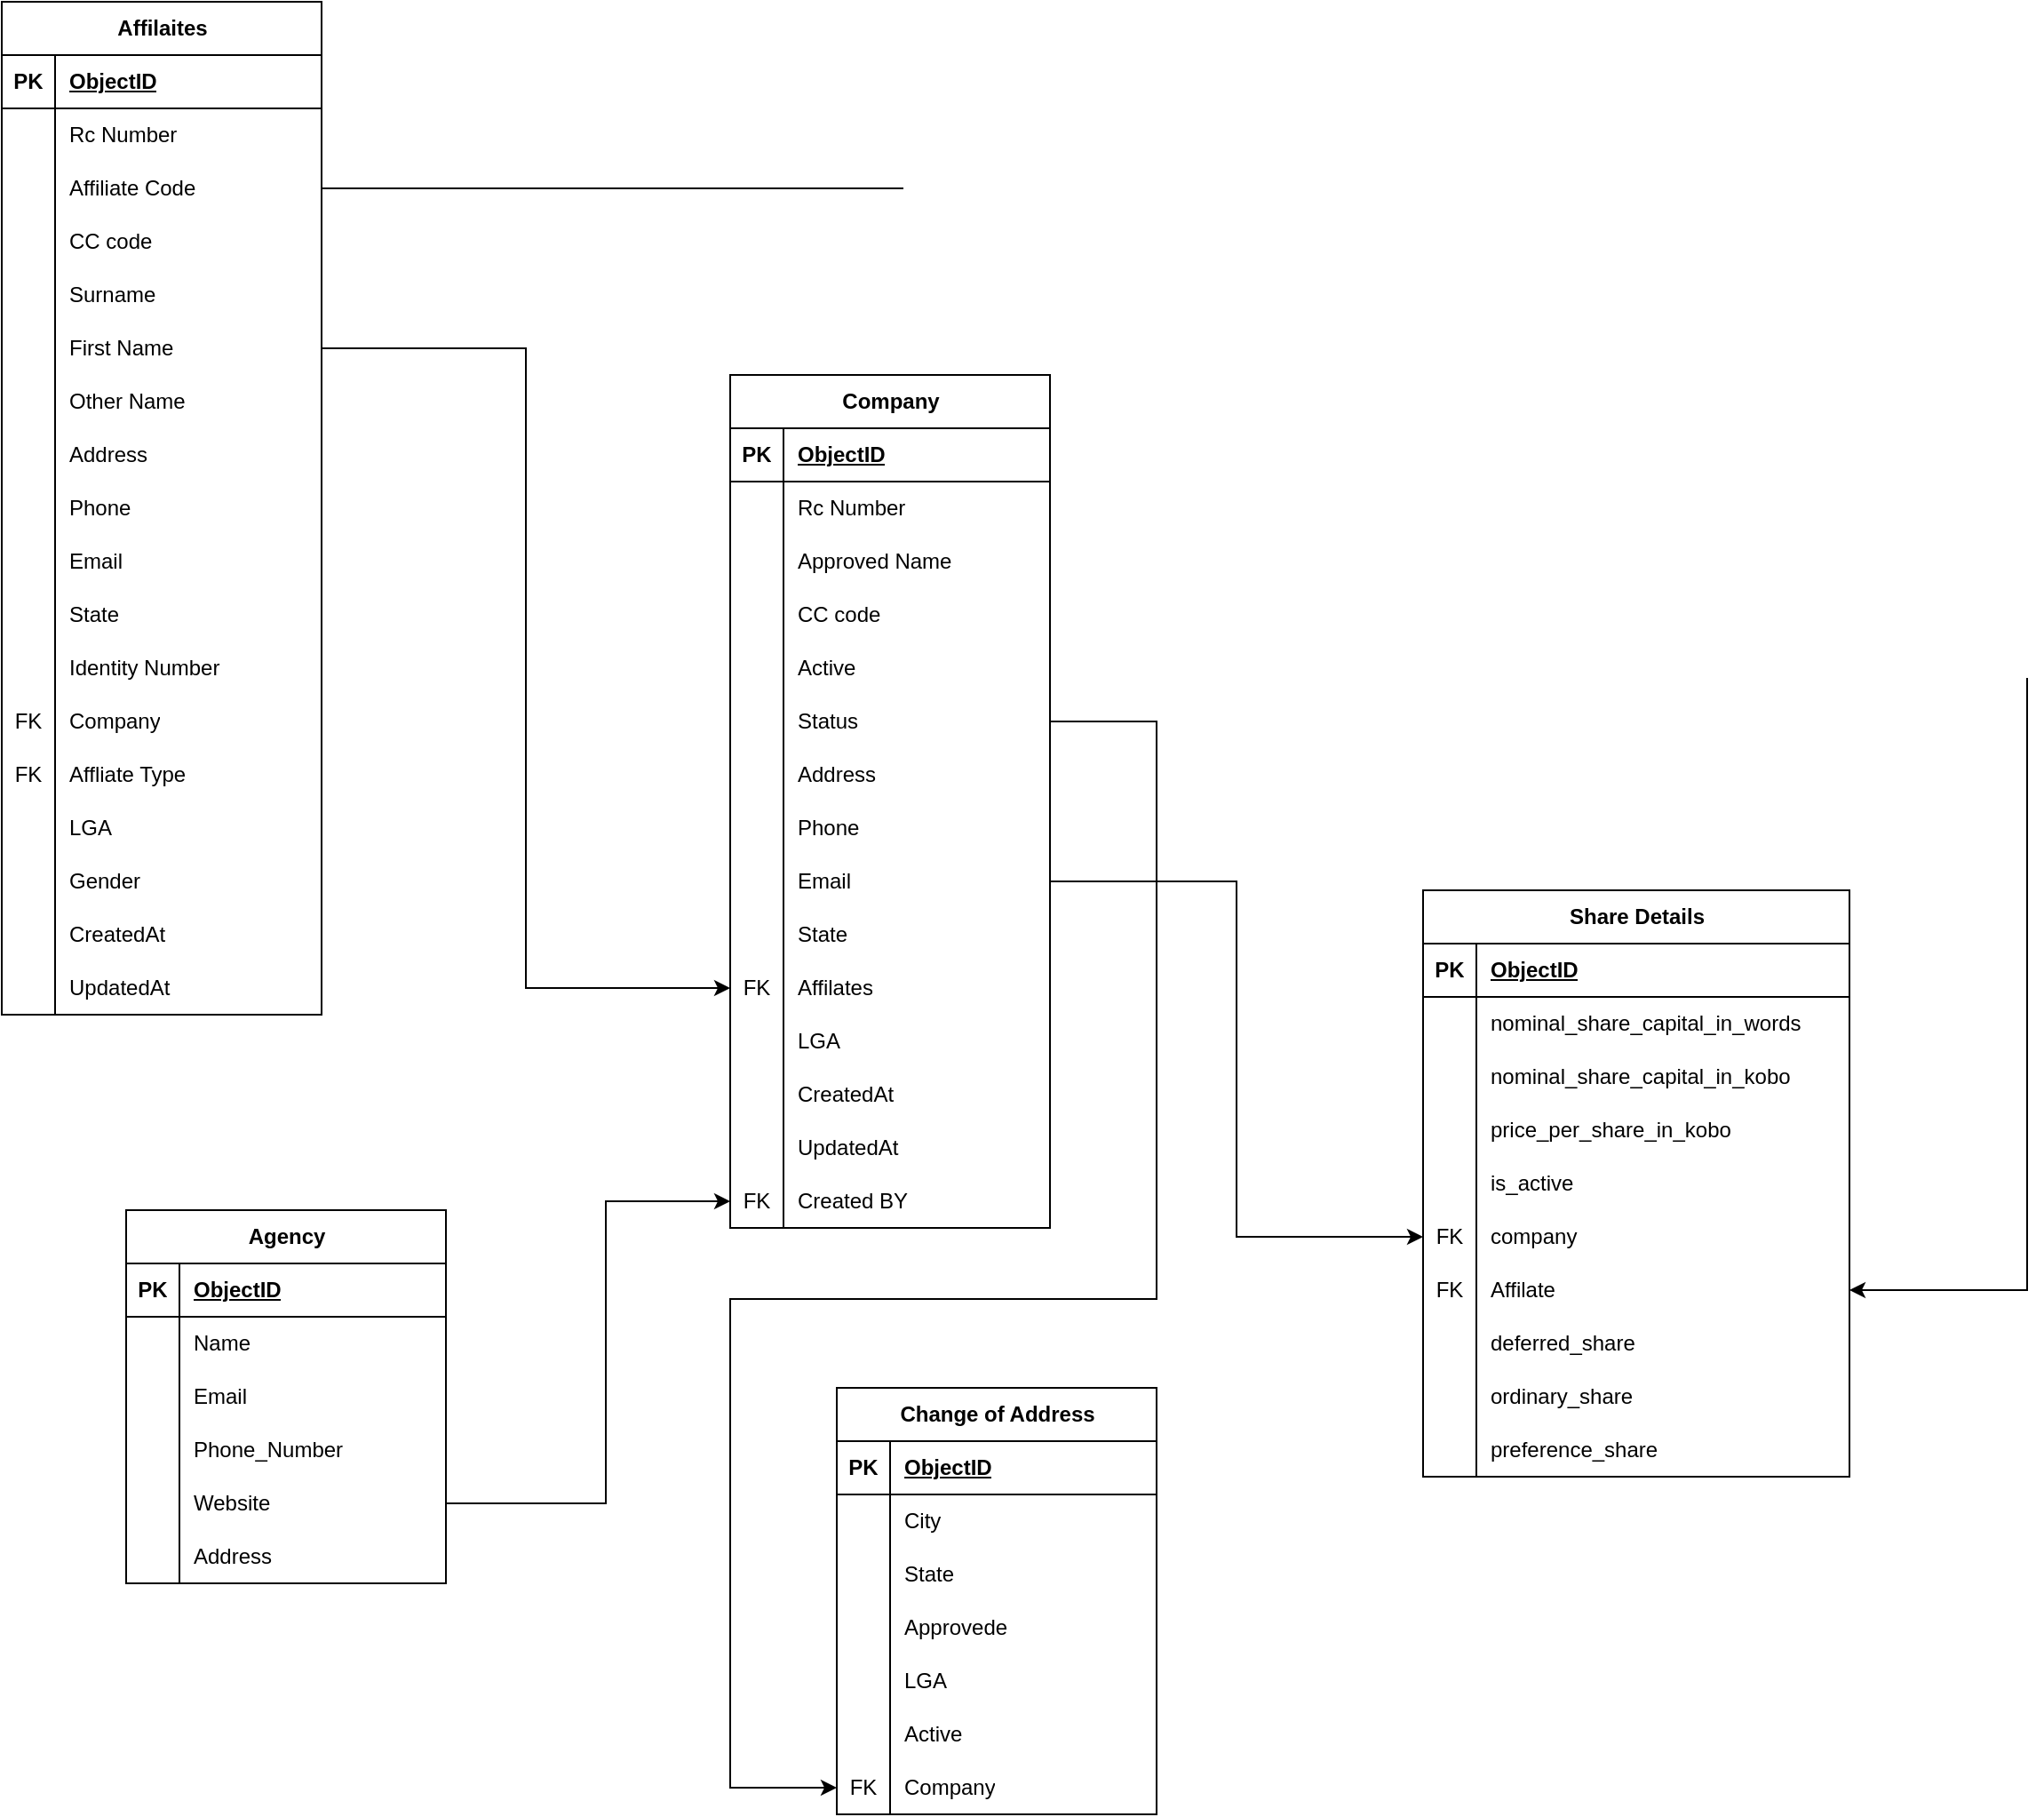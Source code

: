 <mxfile version="21.5.1" type="github">
  <diagram name="Page-1" id="GiZh5T8AftqtcpE6z5en">
    <mxGraphModel dx="1307" dy="778" grid="1" gridSize="10" guides="1" tooltips="1" connect="1" arrows="1" fold="1" page="1" pageScale="1" pageWidth="1920" pageHeight="1200" math="0" shadow="0">
      <root>
        <mxCell id="0" />
        <mxCell id="1" parent="0" />
        <mxCell id="raI-RQWRNvD1kEymuOL4-1" value="Affilaites" style="shape=table;startSize=30;container=1;collapsible=1;childLayout=tableLayout;fixedRows=1;rowLines=0;fontStyle=1;align=center;resizeLast=1;html=1;" parent="1" vertex="1">
          <mxGeometry x="50" y="120" width="180" height="570" as="geometry" />
        </mxCell>
        <mxCell id="raI-RQWRNvD1kEymuOL4-2" value="" style="shape=tableRow;horizontal=0;startSize=0;swimlaneHead=0;swimlaneBody=0;fillColor=none;collapsible=0;dropTarget=0;points=[[0,0.5],[1,0.5]];portConstraint=eastwest;top=0;left=0;right=0;bottom=1;" parent="raI-RQWRNvD1kEymuOL4-1" vertex="1">
          <mxGeometry y="30" width="180" height="30" as="geometry" />
        </mxCell>
        <mxCell id="raI-RQWRNvD1kEymuOL4-3" value="PK" style="shape=partialRectangle;connectable=0;fillColor=none;top=0;left=0;bottom=0;right=0;fontStyle=1;overflow=hidden;whiteSpace=wrap;html=1;" parent="raI-RQWRNvD1kEymuOL4-2" vertex="1">
          <mxGeometry width="30" height="30" as="geometry">
            <mxRectangle width="30" height="30" as="alternateBounds" />
          </mxGeometry>
        </mxCell>
        <mxCell id="raI-RQWRNvD1kEymuOL4-4" value="ObjectID" style="shape=partialRectangle;connectable=0;fillColor=none;top=0;left=0;bottom=0;right=0;align=left;spacingLeft=6;fontStyle=5;overflow=hidden;whiteSpace=wrap;html=1;" parent="raI-RQWRNvD1kEymuOL4-2" vertex="1">
          <mxGeometry x="30" width="150" height="30" as="geometry">
            <mxRectangle width="150" height="30" as="alternateBounds" />
          </mxGeometry>
        </mxCell>
        <mxCell id="raI-RQWRNvD1kEymuOL4-5" value="" style="shape=tableRow;horizontal=0;startSize=0;swimlaneHead=0;swimlaneBody=0;fillColor=none;collapsible=0;dropTarget=0;points=[[0,0.5],[1,0.5]];portConstraint=eastwest;top=0;left=0;right=0;bottom=0;" parent="raI-RQWRNvD1kEymuOL4-1" vertex="1">
          <mxGeometry y="60" width="180" height="30" as="geometry" />
        </mxCell>
        <mxCell id="raI-RQWRNvD1kEymuOL4-6" value="" style="shape=partialRectangle;connectable=0;fillColor=none;top=0;left=0;bottom=0;right=0;editable=1;overflow=hidden;whiteSpace=wrap;html=1;" parent="raI-RQWRNvD1kEymuOL4-5" vertex="1">
          <mxGeometry width="30" height="30" as="geometry">
            <mxRectangle width="30" height="30" as="alternateBounds" />
          </mxGeometry>
        </mxCell>
        <mxCell id="raI-RQWRNvD1kEymuOL4-7" value="Rc Number" style="shape=partialRectangle;connectable=0;fillColor=none;top=0;left=0;bottom=0;right=0;align=left;spacingLeft=6;overflow=hidden;whiteSpace=wrap;html=1;" parent="raI-RQWRNvD1kEymuOL4-5" vertex="1">
          <mxGeometry x="30" width="150" height="30" as="geometry">
            <mxRectangle width="150" height="30" as="alternateBounds" />
          </mxGeometry>
        </mxCell>
        <mxCell id="raI-RQWRNvD1kEymuOL4-8" value="" style="shape=tableRow;horizontal=0;startSize=0;swimlaneHead=0;swimlaneBody=0;fillColor=none;collapsible=0;dropTarget=0;points=[[0,0.5],[1,0.5]];portConstraint=eastwest;top=0;left=0;right=0;bottom=0;" parent="raI-RQWRNvD1kEymuOL4-1" vertex="1">
          <mxGeometry y="90" width="180" height="30" as="geometry" />
        </mxCell>
        <mxCell id="raI-RQWRNvD1kEymuOL4-9" value="" style="shape=partialRectangle;connectable=0;fillColor=none;top=0;left=0;bottom=0;right=0;editable=1;overflow=hidden;whiteSpace=wrap;html=1;" parent="raI-RQWRNvD1kEymuOL4-8" vertex="1">
          <mxGeometry width="30" height="30" as="geometry">
            <mxRectangle width="30" height="30" as="alternateBounds" />
          </mxGeometry>
        </mxCell>
        <mxCell id="raI-RQWRNvD1kEymuOL4-10" value="Affiliate Code" style="shape=partialRectangle;connectable=0;fillColor=none;top=0;left=0;bottom=0;right=0;align=left;spacingLeft=6;overflow=hidden;whiteSpace=wrap;html=1;" parent="raI-RQWRNvD1kEymuOL4-8" vertex="1">
          <mxGeometry x="30" width="150" height="30" as="geometry">
            <mxRectangle width="150" height="30" as="alternateBounds" />
          </mxGeometry>
        </mxCell>
        <mxCell id="raI-RQWRNvD1kEymuOL4-11" value="" style="shape=tableRow;horizontal=0;startSize=0;swimlaneHead=0;swimlaneBody=0;fillColor=none;collapsible=0;dropTarget=0;points=[[0,0.5],[1,0.5]];portConstraint=eastwest;top=0;left=0;right=0;bottom=0;" parent="raI-RQWRNvD1kEymuOL4-1" vertex="1">
          <mxGeometry y="120" width="180" height="30" as="geometry" />
        </mxCell>
        <mxCell id="raI-RQWRNvD1kEymuOL4-12" value="" style="shape=partialRectangle;connectable=0;fillColor=none;top=0;left=0;bottom=0;right=0;editable=1;overflow=hidden;whiteSpace=wrap;html=1;" parent="raI-RQWRNvD1kEymuOL4-11" vertex="1">
          <mxGeometry width="30" height="30" as="geometry">
            <mxRectangle width="30" height="30" as="alternateBounds" />
          </mxGeometry>
        </mxCell>
        <mxCell id="raI-RQWRNvD1kEymuOL4-13" value="CC code" style="shape=partialRectangle;connectable=0;fillColor=none;top=0;left=0;bottom=0;right=0;align=left;spacingLeft=6;overflow=hidden;whiteSpace=wrap;html=1;" parent="raI-RQWRNvD1kEymuOL4-11" vertex="1">
          <mxGeometry x="30" width="150" height="30" as="geometry">
            <mxRectangle width="150" height="30" as="alternateBounds" />
          </mxGeometry>
        </mxCell>
        <mxCell id="raI-RQWRNvD1kEymuOL4-14" value="" style="shape=tableRow;horizontal=0;startSize=0;swimlaneHead=0;swimlaneBody=0;fillColor=none;collapsible=0;dropTarget=0;points=[[0,0.5],[1,0.5]];portConstraint=eastwest;top=0;left=0;right=0;bottom=0;" parent="raI-RQWRNvD1kEymuOL4-1" vertex="1">
          <mxGeometry y="150" width="180" height="30" as="geometry" />
        </mxCell>
        <mxCell id="raI-RQWRNvD1kEymuOL4-15" value="" style="shape=partialRectangle;connectable=0;fillColor=none;top=0;left=0;bottom=0;right=0;editable=1;overflow=hidden;whiteSpace=wrap;html=1;" parent="raI-RQWRNvD1kEymuOL4-14" vertex="1">
          <mxGeometry width="30" height="30" as="geometry">
            <mxRectangle width="30" height="30" as="alternateBounds" />
          </mxGeometry>
        </mxCell>
        <mxCell id="raI-RQWRNvD1kEymuOL4-16" value="Surname" style="shape=partialRectangle;connectable=0;fillColor=none;top=0;left=0;bottom=0;right=0;align=left;spacingLeft=6;overflow=hidden;whiteSpace=wrap;html=1;" parent="raI-RQWRNvD1kEymuOL4-14" vertex="1">
          <mxGeometry x="30" width="150" height="30" as="geometry">
            <mxRectangle width="150" height="30" as="alternateBounds" />
          </mxGeometry>
        </mxCell>
        <mxCell id="raI-RQWRNvD1kEymuOL4-17" value="" style="shape=tableRow;horizontal=0;startSize=0;swimlaneHead=0;swimlaneBody=0;fillColor=none;collapsible=0;dropTarget=0;points=[[0,0.5],[1,0.5]];portConstraint=eastwest;top=0;left=0;right=0;bottom=0;" parent="raI-RQWRNvD1kEymuOL4-1" vertex="1">
          <mxGeometry y="180" width="180" height="30" as="geometry" />
        </mxCell>
        <mxCell id="raI-RQWRNvD1kEymuOL4-18" value="" style="shape=partialRectangle;connectable=0;fillColor=none;top=0;left=0;bottom=0;right=0;editable=1;overflow=hidden;whiteSpace=wrap;html=1;" parent="raI-RQWRNvD1kEymuOL4-17" vertex="1">
          <mxGeometry width="30" height="30" as="geometry">
            <mxRectangle width="30" height="30" as="alternateBounds" />
          </mxGeometry>
        </mxCell>
        <mxCell id="raI-RQWRNvD1kEymuOL4-19" value="First Name" style="shape=partialRectangle;connectable=0;fillColor=none;top=0;left=0;bottom=0;right=0;align=left;spacingLeft=6;overflow=hidden;whiteSpace=wrap;html=1;" parent="raI-RQWRNvD1kEymuOL4-17" vertex="1">
          <mxGeometry x="30" width="150" height="30" as="geometry">
            <mxRectangle width="150" height="30" as="alternateBounds" />
          </mxGeometry>
        </mxCell>
        <mxCell id="raI-RQWRNvD1kEymuOL4-20" value="" style="shape=tableRow;horizontal=0;startSize=0;swimlaneHead=0;swimlaneBody=0;fillColor=none;collapsible=0;dropTarget=0;points=[[0,0.5],[1,0.5]];portConstraint=eastwest;top=0;left=0;right=0;bottom=0;" parent="raI-RQWRNvD1kEymuOL4-1" vertex="1">
          <mxGeometry y="210" width="180" height="30" as="geometry" />
        </mxCell>
        <mxCell id="raI-RQWRNvD1kEymuOL4-21" value="" style="shape=partialRectangle;connectable=0;fillColor=none;top=0;left=0;bottom=0;right=0;editable=1;overflow=hidden;whiteSpace=wrap;html=1;" parent="raI-RQWRNvD1kEymuOL4-20" vertex="1">
          <mxGeometry width="30" height="30" as="geometry">
            <mxRectangle width="30" height="30" as="alternateBounds" />
          </mxGeometry>
        </mxCell>
        <mxCell id="raI-RQWRNvD1kEymuOL4-22" value="Other Name" style="shape=partialRectangle;connectable=0;fillColor=none;top=0;left=0;bottom=0;right=0;align=left;spacingLeft=6;overflow=hidden;whiteSpace=wrap;html=1;" parent="raI-RQWRNvD1kEymuOL4-20" vertex="1">
          <mxGeometry x="30" width="150" height="30" as="geometry">
            <mxRectangle width="150" height="30" as="alternateBounds" />
          </mxGeometry>
        </mxCell>
        <mxCell id="raI-RQWRNvD1kEymuOL4-23" value="" style="shape=tableRow;horizontal=0;startSize=0;swimlaneHead=0;swimlaneBody=0;fillColor=none;collapsible=0;dropTarget=0;points=[[0,0.5],[1,0.5]];portConstraint=eastwest;top=0;left=0;right=0;bottom=0;" parent="raI-RQWRNvD1kEymuOL4-1" vertex="1">
          <mxGeometry y="240" width="180" height="30" as="geometry" />
        </mxCell>
        <mxCell id="raI-RQWRNvD1kEymuOL4-24" value="" style="shape=partialRectangle;connectable=0;fillColor=none;top=0;left=0;bottom=0;right=0;editable=1;overflow=hidden;whiteSpace=wrap;html=1;" parent="raI-RQWRNvD1kEymuOL4-23" vertex="1">
          <mxGeometry width="30" height="30" as="geometry">
            <mxRectangle width="30" height="30" as="alternateBounds" />
          </mxGeometry>
        </mxCell>
        <mxCell id="raI-RQWRNvD1kEymuOL4-25" value="Address" style="shape=partialRectangle;connectable=0;fillColor=none;top=0;left=0;bottom=0;right=0;align=left;spacingLeft=6;overflow=hidden;whiteSpace=wrap;html=1;" parent="raI-RQWRNvD1kEymuOL4-23" vertex="1">
          <mxGeometry x="30" width="150" height="30" as="geometry">
            <mxRectangle width="150" height="30" as="alternateBounds" />
          </mxGeometry>
        </mxCell>
        <mxCell id="raI-RQWRNvD1kEymuOL4-26" value="" style="shape=tableRow;horizontal=0;startSize=0;swimlaneHead=0;swimlaneBody=0;fillColor=none;collapsible=0;dropTarget=0;points=[[0,0.5],[1,0.5]];portConstraint=eastwest;top=0;left=0;right=0;bottom=0;" parent="raI-RQWRNvD1kEymuOL4-1" vertex="1">
          <mxGeometry y="270" width="180" height="30" as="geometry" />
        </mxCell>
        <mxCell id="raI-RQWRNvD1kEymuOL4-27" value="" style="shape=partialRectangle;connectable=0;fillColor=none;top=0;left=0;bottom=0;right=0;editable=1;overflow=hidden;whiteSpace=wrap;html=1;" parent="raI-RQWRNvD1kEymuOL4-26" vertex="1">
          <mxGeometry width="30" height="30" as="geometry">
            <mxRectangle width="30" height="30" as="alternateBounds" />
          </mxGeometry>
        </mxCell>
        <mxCell id="raI-RQWRNvD1kEymuOL4-28" value="Phone" style="shape=partialRectangle;connectable=0;fillColor=none;top=0;left=0;bottom=0;right=0;align=left;spacingLeft=6;overflow=hidden;whiteSpace=wrap;html=1;" parent="raI-RQWRNvD1kEymuOL4-26" vertex="1">
          <mxGeometry x="30" width="150" height="30" as="geometry">
            <mxRectangle width="150" height="30" as="alternateBounds" />
          </mxGeometry>
        </mxCell>
        <mxCell id="raI-RQWRNvD1kEymuOL4-29" value="" style="shape=tableRow;horizontal=0;startSize=0;swimlaneHead=0;swimlaneBody=0;fillColor=none;collapsible=0;dropTarget=0;points=[[0,0.5],[1,0.5]];portConstraint=eastwest;top=0;left=0;right=0;bottom=0;" parent="raI-RQWRNvD1kEymuOL4-1" vertex="1">
          <mxGeometry y="300" width="180" height="30" as="geometry" />
        </mxCell>
        <mxCell id="raI-RQWRNvD1kEymuOL4-30" value="" style="shape=partialRectangle;connectable=0;fillColor=none;top=0;left=0;bottom=0;right=0;editable=1;overflow=hidden;whiteSpace=wrap;html=1;" parent="raI-RQWRNvD1kEymuOL4-29" vertex="1">
          <mxGeometry width="30" height="30" as="geometry">
            <mxRectangle width="30" height="30" as="alternateBounds" />
          </mxGeometry>
        </mxCell>
        <mxCell id="raI-RQWRNvD1kEymuOL4-31" value="Email" style="shape=partialRectangle;connectable=0;fillColor=none;top=0;left=0;bottom=0;right=0;align=left;spacingLeft=6;overflow=hidden;whiteSpace=wrap;html=1;" parent="raI-RQWRNvD1kEymuOL4-29" vertex="1">
          <mxGeometry x="30" width="150" height="30" as="geometry">
            <mxRectangle width="150" height="30" as="alternateBounds" />
          </mxGeometry>
        </mxCell>
        <mxCell id="raI-RQWRNvD1kEymuOL4-32" value="" style="shape=tableRow;horizontal=0;startSize=0;swimlaneHead=0;swimlaneBody=0;fillColor=none;collapsible=0;dropTarget=0;points=[[0,0.5],[1,0.5]];portConstraint=eastwest;top=0;left=0;right=0;bottom=0;" parent="raI-RQWRNvD1kEymuOL4-1" vertex="1">
          <mxGeometry y="330" width="180" height="30" as="geometry" />
        </mxCell>
        <mxCell id="raI-RQWRNvD1kEymuOL4-33" value="" style="shape=partialRectangle;connectable=0;fillColor=none;top=0;left=0;bottom=0;right=0;editable=1;overflow=hidden;whiteSpace=wrap;html=1;" parent="raI-RQWRNvD1kEymuOL4-32" vertex="1">
          <mxGeometry width="30" height="30" as="geometry">
            <mxRectangle width="30" height="30" as="alternateBounds" />
          </mxGeometry>
        </mxCell>
        <mxCell id="raI-RQWRNvD1kEymuOL4-34" value="State" style="shape=partialRectangle;connectable=0;fillColor=none;top=0;left=0;bottom=0;right=0;align=left;spacingLeft=6;overflow=hidden;whiteSpace=wrap;html=1;" parent="raI-RQWRNvD1kEymuOL4-32" vertex="1">
          <mxGeometry x="30" width="150" height="30" as="geometry">
            <mxRectangle width="150" height="30" as="alternateBounds" />
          </mxGeometry>
        </mxCell>
        <mxCell id="raI-RQWRNvD1kEymuOL4-35" value="" style="shape=tableRow;horizontal=0;startSize=0;swimlaneHead=0;swimlaneBody=0;fillColor=none;collapsible=0;dropTarget=0;points=[[0,0.5],[1,0.5]];portConstraint=eastwest;top=0;left=0;right=0;bottom=0;" parent="raI-RQWRNvD1kEymuOL4-1" vertex="1">
          <mxGeometry y="360" width="180" height="30" as="geometry" />
        </mxCell>
        <mxCell id="raI-RQWRNvD1kEymuOL4-36" value="" style="shape=partialRectangle;connectable=0;fillColor=none;top=0;left=0;bottom=0;right=0;editable=1;overflow=hidden;whiteSpace=wrap;html=1;" parent="raI-RQWRNvD1kEymuOL4-35" vertex="1">
          <mxGeometry width="30" height="30" as="geometry">
            <mxRectangle width="30" height="30" as="alternateBounds" />
          </mxGeometry>
        </mxCell>
        <mxCell id="raI-RQWRNvD1kEymuOL4-37" value="Identity Number" style="shape=partialRectangle;connectable=0;fillColor=none;top=0;left=0;bottom=0;right=0;align=left;spacingLeft=6;overflow=hidden;whiteSpace=wrap;html=1;" parent="raI-RQWRNvD1kEymuOL4-35" vertex="1">
          <mxGeometry x="30" width="150" height="30" as="geometry">
            <mxRectangle width="150" height="30" as="alternateBounds" />
          </mxGeometry>
        </mxCell>
        <mxCell id="raI-RQWRNvD1kEymuOL4-38" value="" style="shape=tableRow;horizontal=0;startSize=0;swimlaneHead=0;swimlaneBody=0;fillColor=none;collapsible=0;dropTarget=0;points=[[0,0.5],[1,0.5]];portConstraint=eastwest;top=0;left=0;right=0;bottom=0;" parent="raI-RQWRNvD1kEymuOL4-1" vertex="1">
          <mxGeometry y="390" width="180" height="30" as="geometry" />
        </mxCell>
        <mxCell id="raI-RQWRNvD1kEymuOL4-39" value="FK" style="shape=partialRectangle;connectable=0;fillColor=none;top=0;left=0;bottom=0;right=0;editable=1;overflow=hidden;whiteSpace=wrap;html=1;" parent="raI-RQWRNvD1kEymuOL4-38" vertex="1">
          <mxGeometry width="30" height="30" as="geometry">
            <mxRectangle width="30" height="30" as="alternateBounds" />
          </mxGeometry>
        </mxCell>
        <mxCell id="raI-RQWRNvD1kEymuOL4-40" value="Company" style="shape=partialRectangle;connectable=0;fillColor=none;top=0;left=0;bottom=0;right=0;align=left;spacingLeft=6;overflow=hidden;whiteSpace=wrap;html=1;" parent="raI-RQWRNvD1kEymuOL4-38" vertex="1">
          <mxGeometry x="30" width="150" height="30" as="geometry">
            <mxRectangle width="150" height="30" as="alternateBounds" />
          </mxGeometry>
        </mxCell>
        <mxCell id="raI-RQWRNvD1kEymuOL4-41" value="" style="shape=tableRow;horizontal=0;startSize=0;swimlaneHead=0;swimlaneBody=0;fillColor=none;collapsible=0;dropTarget=0;points=[[0,0.5],[1,0.5]];portConstraint=eastwest;top=0;left=0;right=0;bottom=0;" parent="raI-RQWRNvD1kEymuOL4-1" vertex="1">
          <mxGeometry y="420" width="180" height="30" as="geometry" />
        </mxCell>
        <mxCell id="raI-RQWRNvD1kEymuOL4-42" value="FK" style="shape=partialRectangle;connectable=0;fillColor=none;top=0;left=0;bottom=0;right=0;editable=1;overflow=hidden;whiteSpace=wrap;html=1;" parent="raI-RQWRNvD1kEymuOL4-41" vertex="1">
          <mxGeometry width="30" height="30" as="geometry">
            <mxRectangle width="30" height="30" as="alternateBounds" />
          </mxGeometry>
        </mxCell>
        <mxCell id="raI-RQWRNvD1kEymuOL4-43" value="Affliate Type" style="shape=partialRectangle;connectable=0;fillColor=none;top=0;left=0;bottom=0;right=0;align=left;spacingLeft=6;overflow=hidden;whiteSpace=wrap;html=1;" parent="raI-RQWRNvD1kEymuOL4-41" vertex="1">
          <mxGeometry x="30" width="150" height="30" as="geometry">
            <mxRectangle width="150" height="30" as="alternateBounds" />
          </mxGeometry>
        </mxCell>
        <mxCell id="raI-RQWRNvD1kEymuOL4-44" value="" style="shape=tableRow;horizontal=0;startSize=0;swimlaneHead=0;swimlaneBody=0;fillColor=none;collapsible=0;dropTarget=0;points=[[0,0.5],[1,0.5]];portConstraint=eastwest;top=0;left=0;right=0;bottom=0;" parent="raI-RQWRNvD1kEymuOL4-1" vertex="1">
          <mxGeometry y="450" width="180" height="30" as="geometry" />
        </mxCell>
        <mxCell id="raI-RQWRNvD1kEymuOL4-45" value="" style="shape=partialRectangle;connectable=0;fillColor=none;top=0;left=0;bottom=0;right=0;editable=1;overflow=hidden;whiteSpace=wrap;html=1;" parent="raI-RQWRNvD1kEymuOL4-44" vertex="1">
          <mxGeometry width="30" height="30" as="geometry">
            <mxRectangle width="30" height="30" as="alternateBounds" />
          </mxGeometry>
        </mxCell>
        <mxCell id="raI-RQWRNvD1kEymuOL4-46" value="LGA" style="shape=partialRectangle;connectable=0;fillColor=none;top=0;left=0;bottom=0;right=0;align=left;spacingLeft=6;overflow=hidden;whiteSpace=wrap;html=1;" parent="raI-RQWRNvD1kEymuOL4-44" vertex="1">
          <mxGeometry x="30" width="150" height="30" as="geometry">
            <mxRectangle width="150" height="30" as="alternateBounds" />
          </mxGeometry>
        </mxCell>
        <mxCell id="Ge6Jm4oiI62G4oHHxO7y-1" value="" style="shape=tableRow;horizontal=0;startSize=0;swimlaneHead=0;swimlaneBody=0;fillColor=none;collapsible=0;dropTarget=0;points=[[0,0.5],[1,0.5]];portConstraint=eastwest;top=0;left=0;right=0;bottom=0;" vertex="1" parent="raI-RQWRNvD1kEymuOL4-1">
          <mxGeometry y="480" width="180" height="30" as="geometry" />
        </mxCell>
        <mxCell id="Ge6Jm4oiI62G4oHHxO7y-2" value="" style="shape=partialRectangle;connectable=0;fillColor=none;top=0;left=0;bottom=0;right=0;editable=1;overflow=hidden;whiteSpace=wrap;html=1;" vertex="1" parent="Ge6Jm4oiI62G4oHHxO7y-1">
          <mxGeometry width="30" height="30" as="geometry">
            <mxRectangle width="30" height="30" as="alternateBounds" />
          </mxGeometry>
        </mxCell>
        <mxCell id="Ge6Jm4oiI62G4oHHxO7y-3" value="Gender" style="shape=partialRectangle;connectable=0;fillColor=none;top=0;left=0;bottom=0;right=0;align=left;spacingLeft=6;overflow=hidden;whiteSpace=wrap;html=1;" vertex="1" parent="Ge6Jm4oiI62G4oHHxO7y-1">
          <mxGeometry x="30" width="150" height="30" as="geometry">
            <mxRectangle width="150" height="30" as="alternateBounds" />
          </mxGeometry>
        </mxCell>
        <mxCell id="Ge6Jm4oiI62G4oHHxO7y-4" value="" style="shape=tableRow;horizontal=0;startSize=0;swimlaneHead=0;swimlaneBody=0;fillColor=none;collapsible=0;dropTarget=0;points=[[0,0.5],[1,0.5]];portConstraint=eastwest;top=0;left=0;right=0;bottom=0;" vertex="1" parent="raI-RQWRNvD1kEymuOL4-1">
          <mxGeometry y="510" width="180" height="30" as="geometry" />
        </mxCell>
        <mxCell id="Ge6Jm4oiI62G4oHHxO7y-5" value="" style="shape=partialRectangle;connectable=0;fillColor=none;top=0;left=0;bottom=0;right=0;editable=1;overflow=hidden;whiteSpace=wrap;html=1;" vertex="1" parent="Ge6Jm4oiI62G4oHHxO7y-4">
          <mxGeometry width="30" height="30" as="geometry">
            <mxRectangle width="30" height="30" as="alternateBounds" />
          </mxGeometry>
        </mxCell>
        <mxCell id="Ge6Jm4oiI62G4oHHxO7y-6" value="CreatedAt" style="shape=partialRectangle;connectable=0;fillColor=none;top=0;left=0;bottom=0;right=0;align=left;spacingLeft=6;overflow=hidden;whiteSpace=wrap;html=1;" vertex="1" parent="Ge6Jm4oiI62G4oHHxO7y-4">
          <mxGeometry x="30" width="150" height="30" as="geometry">
            <mxRectangle width="150" height="30" as="alternateBounds" />
          </mxGeometry>
        </mxCell>
        <mxCell id="Ge6Jm4oiI62G4oHHxO7y-7" value="" style="shape=tableRow;horizontal=0;startSize=0;swimlaneHead=0;swimlaneBody=0;fillColor=none;collapsible=0;dropTarget=0;points=[[0,0.5],[1,0.5]];portConstraint=eastwest;top=0;left=0;right=0;bottom=0;" vertex="1" parent="raI-RQWRNvD1kEymuOL4-1">
          <mxGeometry y="540" width="180" height="30" as="geometry" />
        </mxCell>
        <mxCell id="Ge6Jm4oiI62G4oHHxO7y-8" value="" style="shape=partialRectangle;connectable=0;fillColor=none;top=0;left=0;bottom=0;right=0;editable=1;overflow=hidden;whiteSpace=wrap;html=1;" vertex="1" parent="Ge6Jm4oiI62G4oHHxO7y-7">
          <mxGeometry width="30" height="30" as="geometry">
            <mxRectangle width="30" height="30" as="alternateBounds" />
          </mxGeometry>
        </mxCell>
        <mxCell id="Ge6Jm4oiI62G4oHHxO7y-9" value="UpdatedAt" style="shape=partialRectangle;connectable=0;fillColor=none;top=0;left=0;bottom=0;right=0;align=left;spacingLeft=6;overflow=hidden;whiteSpace=wrap;html=1;" vertex="1" parent="Ge6Jm4oiI62G4oHHxO7y-7">
          <mxGeometry x="30" width="150" height="30" as="geometry">
            <mxRectangle width="150" height="30" as="alternateBounds" />
          </mxGeometry>
        </mxCell>
        <mxCell id="raI-RQWRNvD1kEymuOL4-73" value="Company" style="shape=table;startSize=30;container=1;collapsible=1;childLayout=tableLayout;fixedRows=1;rowLines=0;fontStyle=1;align=center;resizeLast=1;html=1;" parent="1" vertex="1">
          <mxGeometry x="460" y="330" width="180" height="480" as="geometry" />
        </mxCell>
        <mxCell id="raI-RQWRNvD1kEymuOL4-74" value="" style="shape=tableRow;horizontal=0;startSize=0;swimlaneHead=0;swimlaneBody=0;fillColor=none;collapsible=0;dropTarget=0;points=[[0,0.5],[1,0.5]];portConstraint=eastwest;top=0;left=0;right=0;bottom=1;" parent="raI-RQWRNvD1kEymuOL4-73" vertex="1">
          <mxGeometry y="30" width="180" height="30" as="geometry" />
        </mxCell>
        <mxCell id="raI-RQWRNvD1kEymuOL4-75" value="PK" style="shape=partialRectangle;connectable=0;fillColor=none;top=0;left=0;bottom=0;right=0;fontStyle=1;overflow=hidden;whiteSpace=wrap;html=1;" parent="raI-RQWRNvD1kEymuOL4-74" vertex="1">
          <mxGeometry width="30" height="30" as="geometry">
            <mxRectangle width="30" height="30" as="alternateBounds" />
          </mxGeometry>
        </mxCell>
        <mxCell id="raI-RQWRNvD1kEymuOL4-76" value="ObjectID" style="shape=partialRectangle;connectable=0;fillColor=none;top=0;left=0;bottom=0;right=0;align=left;spacingLeft=6;fontStyle=5;overflow=hidden;whiteSpace=wrap;html=1;" parent="raI-RQWRNvD1kEymuOL4-74" vertex="1">
          <mxGeometry x="30" width="150" height="30" as="geometry">
            <mxRectangle width="150" height="30" as="alternateBounds" />
          </mxGeometry>
        </mxCell>
        <mxCell id="raI-RQWRNvD1kEymuOL4-77" value="" style="shape=tableRow;horizontal=0;startSize=0;swimlaneHead=0;swimlaneBody=0;fillColor=none;collapsible=0;dropTarget=0;points=[[0,0.5],[1,0.5]];portConstraint=eastwest;top=0;left=0;right=0;bottom=0;" parent="raI-RQWRNvD1kEymuOL4-73" vertex="1">
          <mxGeometry y="60" width="180" height="30" as="geometry" />
        </mxCell>
        <mxCell id="raI-RQWRNvD1kEymuOL4-78" value="" style="shape=partialRectangle;connectable=0;fillColor=none;top=0;left=0;bottom=0;right=0;editable=1;overflow=hidden;whiteSpace=wrap;html=1;" parent="raI-RQWRNvD1kEymuOL4-77" vertex="1">
          <mxGeometry width="30" height="30" as="geometry">
            <mxRectangle width="30" height="30" as="alternateBounds" />
          </mxGeometry>
        </mxCell>
        <mxCell id="raI-RQWRNvD1kEymuOL4-79" value="Rc Number" style="shape=partialRectangle;connectable=0;fillColor=none;top=0;left=0;bottom=0;right=0;align=left;spacingLeft=6;overflow=hidden;whiteSpace=wrap;html=1;" parent="raI-RQWRNvD1kEymuOL4-77" vertex="1">
          <mxGeometry x="30" width="150" height="30" as="geometry">
            <mxRectangle width="150" height="30" as="alternateBounds" />
          </mxGeometry>
        </mxCell>
        <mxCell id="raI-RQWRNvD1kEymuOL4-80" value="" style="shape=tableRow;horizontal=0;startSize=0;swimlaneHead=0;swimlaneBody=0;fillColor=none;collapsible=0;dropTarget=0;points=[[0,0.5],[1,0.5]];portConstraint=eastwest;top=0;left=0;right=0;bottom=0;" parent="raI-RQWRNvD1kEymuOL4-73" vertex="1">
          <mxGeometry y="90" width="180" height="30" as="geometry" />
        </mxCell>
        <mxCell id="raI-RQWRNvD1kEymuOL4-81" value="" style="shape=partialRectangle;connectable=0;fillColor=none;top=0;left=0;bottom=0;right=0;editable=1;overflow=hidden;whiteSpace=wrap;html=1;" parent="raI-RQWRNvD1kEymuOL4-80" vertex="1">
          <mxGeometry width="30" height="30" as="geometry">
            <mxRectangle width="30" height="30" as="alternateBounds" />
          </mxGeometry>
        </mxCell>
        <mxCell id="raI-RQWRNvD1kEymuOL4-82" value="Approved Name" style="shape=partialRectangle;connectable=0;fillColor=none;top=0;left=0;bottom=0;right=0;align=left;spacingLeft=6;overflow=hidden;whiteSpace=wrap;html=1;" parent="raI-RQWRNvD1kEymuOL4-80" vertex="1">
          <mxGeometry x="30" width="150" height="30" as="geometry">
            <mxRectangle width="150" height="30" as="alternateBounds" />
          </mxGeometry>
        </mxCell>
        <mxCell id="raI-RQWRNvD1kEymuOL4-83" value="" style="shape=tableRow;horizontal=0;startSize=0;swimlaneHead=0;swimlaneBody=0;fillColor=none;collapsible=0;dropTarget=0;points=[[0,0.5],[1,0.5]];portConstraint=eastwest;top=0;left=0;right=0;bottom=0;" parent="raI-RQWRNvD1kEymuOL4-73" vertex="1">
          <mxGeometry y="120" width="180" height="30" as="geometry" />
        </mxCell>
        <mxCell id="raI-RQWRNvD1kEymuOL4-84" value="" style="shape=partialRectangle;connectable=0;fillColor=none;top=0;left=0;bottom=0;right=0;editable=1;overflow=hidden;whiteSpace=wrap;html=1;" parent="raI-RQWRNvD1kEymuOL4-83" vertex="1">
          <mxGeometry width="30" height="30" as="geometry">
            <mxRectangle width="30" height="30" as="alternateBounds" />
          </mxGeometry>
        </mxCell>
        <mxCell id="raI-RQWRNvD1kEymuOL4-85" value="CC code" style="shape=partialRectangle;connectable=0;fillColor=none;top=0;left=0;bottom=0;right=0;align=left;spacingLeft=6;overflow=hidden;whiteSpace=wrap;html=1;" parent="raI-RQWRNvD1kEymuOL4-83" vertex="1">
          <mxGeometry x="30" width="150" height="30" as="geometry">
            <mxRectangle width="150" height="30" as="alternateBounds" />
          </mxGeometry>
        </mxCell>
        <mxCell id="raI-RQWRNvD1kEymuOL4-86" value="" style="shape=tableRow;horizontal=0;startSize=0;swimlaneHead=0;swimlaneBody=0;fillColor=none;collapsible=0;dropTarget=0;points=[[0,0.5],[1,0.5]];portConstraint=eastwest;top=0;left=0;right=0;bottom=0;" parent="raI-RQWRNvD1kEymuOL4-73" vertex="1">
          <mxGeometry y="150" width="180" height="30" as="geometry" />
        </mxCell>
        <mxCell id="raI-RQWRNvD1kEymuOL4-87" value="" style="shape=partialRectangle;connectable=0;fillColor=none;top=0;left=0;bottom=0;right=0;editable=1;overflow=hidden;whiteSpace=wrap;html=1;" parent="raI-RQWRNvD1kEymuOL4-86" vertex="1">
          <mxGeometry width="30" height="30" as="geometry">
            <mxRectangle width="30" height="30" as="alternateBounds" />
          </mxGeometry>
        </mxCell>
        <mxCell id="raI-RQWRNvD1kEymuOL4-88" value="Active" style="shape=partialRectangle;connectable=0;fillColor=none;top=0;left=0;bottom=0;right=0;align=left;spacingLeft=6;overflow=hidden;whiteSpace=wrap;html=1;" parent="raI-RQWRNvD1kEymuOL4-86" vertex="1">
          <mxGeometry x="30" width="150" height="30" as="geometry">
            <mxRectangle width="150" height="30" as="alternateBounds" />
          </mxGeometry>
        </mxCell>
        <mxCell id="raI-RQWRNvD1kEymuOL4-89" value="" style="shape=tableRow;horizontal=0;startSize=0;swimlaneHead=0;swimlaneBody=0;fillColor=none;collapsible=0;dropTarget=0;points=[[0,0.5],[1,0.5]];portConstraint=eastwest;top=0;left=0;right=0;bottom=0;" parent="raI-RQWRNvD1kEymuOL4-73" vertex="1">
          <mxGeometry y="180" width="180" height="30" as="geometry" />
        </mxCell>
        <mxCell id="raI-RQWRNvD1kEymuOL4-90" value="" style="shape=partialRectangle;connectable=0;fillColor=none;top=0;left=0;bottom=0;right=0;editable=1;overflow=hidden;whiteSpace=wrap;html=1;" parent="raI-RQWRNvD1kEymuOL4-89" vertex="1">
          <mxGeometry width="30" height="30" as="geometry">
            <mxRectangle width="30" height="30" as="alternateBounds" />
          </mxGeometry>
        </mxCell>
        <mxCell id="raI-RQWRNvD1kEymuOL4-91" value="Status" style="shape=partialRectangle;connectable=0;fillColor=none;top=0;left=0;bottom=0;right=0;align=left;spacingLeft=6;overflow=hidden;whiteSpace=wrap;html=1;" parent="raI-RQWRNvD1kEymuOL4-89" vertex="1">
          <mxGeometry x="30" width="150" height="30" as="geometry">
            <mxRectangle width="150" height="30" as="alternateBounds" />
          </mxGeometry>
        </mxCell>
        <mxCell id="raI-RQWRNvD1kEymuOL4-95" value="" style="shape=tableRow;horizontal=0;startSize=0;swimlaneHead=0;swimlaneBody=0;fillColor=none;collapsible=0;dropTarget=0;points=[[0,0.5],[1,0.5]];portConstraint=eastwest;top=0;left=0;right=0;bottom=0;" parent="raI-RQWRNvD1kEymuOL4-73" vertex="1">
          <mxGeometry y="210" width="180" height="30" as="geometry" />
        </mxCell>
        <mxCell id="raI-RQWRNvD1kEymuOL4-96" value="" style="shape=partialRectangle;connectable=0;fillColor=none;top=0;left=0;bottom=0;right=0;editable=1;overflow=hidden;whiteSpace=wrap;html=1;" parent="raI-RQWRNvD1kEymuOL4-95" vertex="1">
          <mxGeometry width="30" height="30" as="geometry">
            <mxRectangle width="30" height="30" as="alternateBounds" />
          </mxGeometry>
        </mxCell>
        <mxCell id="raI-RQWRNvD1kEymuOL4-97" value="Address" style="shape=partialRectangle;connectable=0;fillColor=none;top=0;left=0;bottom=0;right=0;align=left;spacingLeft=6;overflow=hidden;whiteSpace=wrap;html=1;" parent="raI-RQWRNvD1kEymuOL4-95" vertex="1">
          <mxGeometry x="30" width="150" height="30" as="geometry">
            <mxRectangle width="150" height="30" as="alternateBounds" />
          </mxGeometry>
        </mxCell>
        <mxCell id="raI-RQWRNvD1kEymuOL4-98" value="" style="shape=tableRow;horizontal=0;startSize=0;swimlaneHead=0;swimlaneBody=0;fillColor=none;collapsible=0;dropTarget=0;points=[[0,0.5],[1,0.5]];portConstraint=eastwest;top=0;left=0;right=0;bottom=0;" parent="raI-RQWRNvD1kEymuOL4-73" vertex="1">
          <mxGeometry y="240" width="180" height="30" as="geometry" />
        </mxCell>
        <mxCell id="raI-RQWRNvD1kEymuOL4-99" value="" style="shape=partialRectangle;connectable=0;fillColor=none;top=0;left=0;bottom=0;right=0;editable=1;overflow=hidden;whiteSpace=wrap;html=1;" parent="raI-RQWRNvD1kEymuOL4-98" vertex="1">
          <mxGeometry width="30" height="30" as="geometry">
            <mxRectangle width="30" height="30" as="alternateBounds" />
          </mxGeometry>
        </mxCell>
        <mxCell id="raI-RQWRNvD1kEymuOL4-100" value="Phone" style="shape=partialRectangle;connectable=0;fillColor=none;top=0;left=0;bottom=0;right=0;align=left;spacingLeft=6;overflow=hidden;whiteSpace=wrap;html=1;" parent="raI-RQWRNvD1kEymuOL4-98" vertex="1">
          <mxGeometry x="30" width="150" height="30" as="geometry">
            <mxRectangle width="150" height="30" as="alternateBounds" />
          </mxGeometry>
        </mxCell>
        <mxCell id="raI-RQWRNvD1kEymuOL4-101" value="" style="shape=tableRow;horizontal=0;startSize=0;swimlaneHead=0;swimlaneBody=0;fillColor=none;collapsible=0;dropTarget=0;points=[[0,0.5],[1,0.5]];portConstraint=eastwest;top=0;left=0;right=0;bottom=0;" parent="raI-RQWRNvD1kEymuOL4-73" vertex="1">
          <mxGeometry y="270" width="180" height="30" as="geometry" />
        </mxCell>
        <mxCell id="raI-RQWRNvD1kEymuOL4-102" value="" style="shape=partialRectangle;connectable=0;fillColor=none;top=0;left=0;bottom=0;right=0;editable=1;overflow=hidden;whiteSpace=wrap;html=1;" parent="raI-RQWRNvD1kEymuOL4-101" vertex="1">
          <mxGeometry width="30" height="30" as="geometry">
            <mxRectangle width="30" height="30" as="alternateBounds" />
          </mxGeometry>
        </mxCell>
        <mxCell id="raI-RQWRNvD1kEymuOL4-103" value="Email" style="shape=partialRectangle;connectable=0;fillColor=none;top=0;left=0;bottom=0;right=0;align=left;spacingLeft=6;overflow=hidden;whiteSpace=wrap;html=1;" parent="raI-RQWRNvD1kEymuOL4-101" vertex="1">
          <mxGeometry x="30" width="150" height="30" as="geometry">
            <mxRectangle width="150" height="30" as="alternateBounds" />
          </mxGeometry>
        </mxCell>
        <mxCell id="raI-RQWRNvD1kEymuOL4-104" value="" style="shape=tableRow;horizontal=0;startSize=0;swimlaneHead=0;swimlaneBody=0;fillColor=none;collapsible=0;dropTarget=0;points=[[0,0.5],[1,0.5]];portConstraint=eastwest;top=0;left=0;right=0;bottom=0;" parent="raI-RQWRNvD1kEymuOL4-73" vertex="1">
          <mxGeometry y="300" width="180" height="30" as="geometry" />
        </mxCell>
        <mxCell id="raI-RQWRNvD1kEymuOL4-105" value="" style="shape=partialRectangle;connectable=0;fillColor=none;top=0;left=0;bottom=0;right=0;editable=1;overflow=hidden;whiteSpace=wrap;html=1;" parent="raI-RQWRNvD1kEymuOL4-104" vertex="1">
          <mxGeometry width="30" height="30" as="geometry">
            <mxRectangle width="30" height="30" as="alternateBounds" />
          </mxGeometry>
        </mxCell>
        <mxCell id="raI-RQWRNvD1kEymuOL4-106" value="State" style="shape=partialRectangle;connectable=0;fillColor=none;top=0;left=0;bottom=0;right=0;align=left;spacingLeft=6;overflow=hidden;whiteSpace=wrap;html=1;" parent="raI-RQWRNvD1kEymuOL4-104" vertex="1">
          <mxGeometry x="30" width="150" height="30" as="geometry">
            <mxRectangle width="150" height="30" as="alternateBounds" />
          </mxGeometry>
        </mxCell>
        <mxCell id="raI-RQWRNvD1kEymuOL4-110" value="" style="shape=tableRow;horizontal=0;startSize=0;swimlaneHead=0;swimlaneBody=0;fillColor=none;collapsible=0;dropTarget=0;points=[[0,0.5],[1,0.5]];portConstraint=eastwest;top=0;left=0;right=0;bottom=0;" parent="raI-RQWRNvD1kEymuOL4-73" vertex="1">
          <mxGeometry y="330" width="180" height="30" as="geometry" />
        </mxCell>
        <mxCell id="raI-RQWRNvD1kEymuOL4-111" value="FK" style="shape=partialRectangle;connectable=0;fillColor=none;top=0;left=0;bottom=0;right=0;editable=1;overflow=hidden;whiteSpace=wrap;html=1;" parent="raI-RQWRNvD1kEymuOL4-110" vertex="1">
          <mxGeometry width="30" height="30" as="geometry">
            <mxRectangle width="30" height="30" as="alternateBounds" />
          </mxGeometry>
        </mxCell>
        <mxCell id="raI-RQWRNvD1kEymuOL4-112" value="Affilates" style="shape=partialRectangle;connectable=0;fillColor=none;top=0;left=0;bottom=0;right=0;align=left;spacingLeft=6;overflow=hidden;whiteSpace=wrap;html=1;" parent="raI-RQWRNvD1kEymuOL4-110" vertex="1">
          <mxGeometry x="30" width="150" height="30" as="geometry">
            <mxRectangle width="150" height="30" as="alternateBounds" />
          </mxGeometry>
        </mxCell>
        <mxCell id="raI-RQWRNvD1kEymuOL4-116" value="" style="shape=tableRow;horizontal=0;startSize=0;swimlaneHead=0;swimlaneBody=0;fillColor=none;collapsible=0;dropTarget=0;points=[[0,0.5],[1,0.5]];portConstraint=eastwest;top=0;left=0;right=0;bottom=0;" parent="raI-RQWRNvD1kEymuOL4-73" vertex="1">
          <mxGeometry y="360" width="180" height="30" as="geometry" />
        </mxCell>
        <mxCell id="raI-RQWRNvD1kEymuOL4-117" value="" style="shape=partialRectangle;connectable=0;fillColor=none;top=0;left=0;bottom=0;right=0;editable=1;overflow=hidden;whiteSpace=wrap;html=1;" parent="raI-RQWRNvD1kEymuOL4-116" vertex="1">
          <mxGeometry width="30" height="30" as="geometry">
            <mxRectangle width="30" height="30" as="alternateBounds" />
          </mxGeometry>
        </mxCell>
        <mxCell id="raI-RQWRNvD1kEymuOL4-118" value="LGA" style="shape=partialRectangle;connectable=0;fillColor=none;top=0;left=0;bottom=0;right=0;align=left;spacingLeft=6;overflow=hidden;whiteSpace=wrap;html=1;" parent="raI-RQWRNvD1kEymuOL4-116" vertex="1">
          <mxGeometry x="30" width="150" height="30" as="geometry">
            <mxRectangle width="150" height="30" as="alternateBounds" />
          </mxGeometry>
        </mxCell>
        <mxCell id="Ge6Jm4oiI62G4oHHxO7y-10" value="" style="shape=tableRow;horizontal=0;startSize=0;swimlaneHead=0;swimlaneBody=0;fillColor=none;collapsible=0;dropTarget=0;points=[[0,0.5],[1,0.5]];portConstraint=eastwest;top=0;left=0;right=0;bottom=0;" vertex="1" parent="raI-RQWRNvD1kEymuOL4-73">
          <mxGeometry y="390" width="180" height="30" as="geometry" />
        </mxCell>
        <mxCell id="Ge6Jm4oiI62G4oHHxO7y-11" value="" style="shape=partialRectangle;connectable=0;fillColor=none;top=0;left=0;bottom=0;right=0;editable=1;overflow=hidden;whiteSpace=wrap;html=1;" vertex="1" parent="Ge6Jm4oiI62G4oHHxO7y-10">
          <mxGeometry width="30" height="30" as="geometry">
            <mxRectangle width="30" height="30" as="alternateBounds" />
          </mxGeometry>
        </mxCell>
        <mxCell id="Ge6Jm4oiI62G4oHHxO7y-12" value="CreatedAt" style="shape=partialRectangle;connectable=0;fillColor=none;top=0;left=0;bottom=0;right=0;align=left;spacingLeft=6;overflow=hidden;whiteSpace=wrap;html=1;" vertex="1" parent="Ge6Jm4oiI62G4oHHxO7y-10">
          <mxGeometry x="30" width="150" height="30" as="geometry">
            <mxRectangle width="150" height="30" as="alternateBounds" />
          </mxGeometry>
        </mxCell>
        <mxCell id="Ge6Jm4oiI62G4oHHxO7y-13" value="" style="shape=tableRow;horizontal=0;startSize=0;swimlaneHead=0;swimlaneBody=0;fillColor=none;collapsible=0;dropTarget=0;points=[[0,0.5],[1,0.5]];portConstraint=eastwest;top=0;left=0;right=0;bottom=0;" vertex="1" parent="raI-RQWRNvD1kEymuOL4-73">
          <mxGeometry y="420" width="180" height="30" as="geometry" />
        </mxCell>
        <mxCell id="Ge6Jm4oiI62G4oHHxO7y-14" value="" style="shape=partialRectangle;connectable=0;fillColor=none;top=0;left=0;bottom=0;right=0;editable=1;overflow=hidden;whiteSpace=wrap;html=1;" vertex="1" parent="Ge6Jm4oiI62G4oHHxO7y-13">
          <mxGeometry width="30" height="30" as="geometry">
            <mxRectangle width="30" height="30" as="alternateBounds" />
          </mxGeometry>
        </mxCell>
        <mxCell id="Ge6Jm4oiI62G4oHHxO7y-15" value="UpdatedAt" style="shape=partialRectangle;connectable=0;fillColor=none;top=0;left=0;bottom=0;right=0;align=left;spacingLeft=6;overflow=hidden;whiteSpace=wrap;html=1;" vertex="1" parent="Ge6Jm4oiI62G4oHHxO7y-13">
          <mxGeometry x="30" width="150" height="30" as="geometry">
            <mxRectangle width="150" height="30" as="alternateBounds" />
          </mxGeometry>
        </mxCell>
        <mxCell id="Ge6Jm4oiI62G4oHHxO7y-56" value="" style="shape=tableRow;horizontal=0;startSize=0;swimlaneHead=0;swimlaneBody=0;fillColor=none;collapsible=0;dropTarget=0;points=[[0,0.5],[1,0.5]];portConstraint=eastwest;top=0;left=0;right=0;bottom=0;" vertex="1" parent="raI-RQWRNvD1kEymuOL4-73">
          <mxGeometry y="450" width="180" height="30" as="geometry" />
        </mxCell>
        <mxCell id="Ge6Jm4oiI62G4oHHxO7y-57" value="FK" style="shape=partialRectangle;connectable=0;fillColor=none;top=0;left=0;bottom=0;right=0;editable=1;overflow=hidden;whiteSpace=wrap;html=1;" vertex="1" parent="Ge6Jm4oiI62G4oHHxO7y-56">
          <mxGeometry width="30" height="30" as="geometry">
            <mxRectangle width="30" height="30" as="alternateBounds" />
          </mxGeometry>
        </mxCell>
        <mxCell id="Ge6Jm4oiI62G4oHHxO7y-58" value="Created BY" style="shape=partialRectangle;connectable=0;fillColor=none;top=0;left=0;bottom=0;right=0;align=left;spacingLeft=6;overflow=hidden;whiteSpace=wrap;html=1;" vertex="1" parent="Ge6Jm4oiI62G4oHHxO7y-56">
          <mxGeometry x="30" width="150" height="30" as="geometry">
            <mxRectangle width="150" height="30" as="alternateBounds" />
          </mxGeometry>
        </mxCell>
        <mxCell id="raI-RQWRNvD1kEymuOL4-120" style="edgeStyle=orthogonalEdgeStyle;rounded=0;orthogonalLoop=1;jettySize=auto;html=1;exitX=1;exitY=0.5;exitDx=0;exitDy=0;entryX=0;entryY=0.5;entryDx=0;entryDy=0;" parent="1" source="raI-RQWRNvD1kEymuOL4-17" target="raI-RQWRNvD1kEymuOL4-110" edge="1">
          <mxGeometry relative="1" as="geometry" />
        </mxCell>
        <mxCell id="Ge6Jm4oiI62G4oHHxO7y-16" value="Agency" style="shape=table;startSize=30;container=1;collapsible=1;childLayout=tableLayout;fixedRows=1;rowLines=0;fontStyle=1;align=center;resizeLast=1;html=1;" vertex="1" parent="1">
          <mxGeometry x="120" y="800" width="180" height="210" as="geometry" />
        </mxCell>
        <mxCell id="Ge6Jm4oiI62G4oHHxO7y-17" value="" style="shape=tableRow;horizontal=0;startSize=0;swimlaneHead=0;swimlaneBody=0;fillColor=none;collapsible=0;dropTarget=0;points=[[0,0.5],[1,0.5]];portConstraint=eastwest;top=0;left=0;right=0;bottom=1;" vertex="1" parent="Ge6Jm4oiI62G4oHHxO7y-16">
          <mxGeometry y="30" width="180" height="30" as="geometry" />
        </mxCell>
        <mxCell id="Ge6Jm4oiI62G4oHHxO7y-18" value="PK" style="shape=partialRectangle;connectable=0;fillColor=none;top=0;left=0;bottom=0;right=0;fontStyle=1;overflow=hidden;whiteSpace=wrap;html=1;" vertex="1" parent="Ge6Jm4oiI62G4oHHxO7y-17">
          <mxGeometry width="30" height="30" as="geometry">
            <mxRectangle width="30" height="30" as="alternateBounds" />
          </mxGeometry>
        </mxCell>
        <mxCell id="Ge6Jm4oiI62G4oHHxO7y-19" value="ObjectID" style="shape=partialRectangle;connectable=0;fillColor=none;top=0;left=0;bottom=0;right=0;align=left;spacingLeft=6;fontStyle=5;overflow=hidden;whiteSpace=wrap;html=1;" vertex="1" parent="Ge6Jm4oiI62G4oHHxO7y-17">
          <mxGeometry x="30" width="150" height="30" as="geometry">
            <mxRectangle width="150" height="30" as="alternateBounds" />
          </mxGeometry>
        </mxCell>
        <mxCell id="Ge6Jm4oiI62G4oHHxO7y-20" value="" style="shape=tableRow;horizontal=0;startSize=0;swimlaneHead=0;swimlaneBody=0;fillColor=none;collapsible=0;dropTarget=0;points=[[0,0.5],[1,0.5]];portConstraint=eastwest;top=0;left=0;right=0;bottom=0;" vertex="1" parent="Ge6Jm4oiI62G4oHHxO7y-16">
          <mxGeometry y="60" width="180" height="30" as="geometry" />
        </mxCell>
        <mxCell id="Ge6Jm4oiI62G4oHHxO7y-21" value="" style="shape=partialRectangle;connectable=0;fillColor=none;top=0;left=0;bottom=0;right=0;editable=1;overflow=hidden;whiteSpace=wrap;html=1;" vertex="1" parent="Ge6Jm4oiI62G4oHHxO7y-20">
          <mxGeometry width="30" height="30" as="geometry">
            <mxRectangle width="30" height="30" as="alternateBounds" />
          </mxGeometry>
        </mxCell>
        <mxCell id="Ge6Jm4oiI62G4oHHxO7y-22" value="Name" style="shape=partialRectangle;connectable=0;fillColor=none;top=0;left=0;bottom=0;right=0;align=left;spacingLeft=6;overflow=hidden;whiteSpace=wrap;html=1;" vertex="1" parent="Ge6Jm4oiI62G4oHHxO7y-20">
          <mxGeometry x="30" width="150" height="30" as="geometry">
            <mxRectangle width="150" height="30" as="alternateBounds" />
          </mxGeometry>
        </mxCell>
        <mxCell id="Ge6Jm4oiI62G4oHHxO7y-23" value="" style="shape=tableRow;horizontal=0;startSize=0;swimlaneHead=0;swimlaneBody=0;fillColor=none;collapsible=0;dropTarget=0;points=[[0,0.5],[1,0.5]];portConstraint=eastwest;top=0;left=0;right=0;bottom=0;" vertex="1" parent="Ge6Jm4oiI62G4oHHxO7y-16">
          <mxGeometry y="90" width="180" height="30" as="geometry" />
        </mxCell>
        <mxCell id="Ge6Jm4oiI62G4oHHxO7y-24" value="" style="shape=partialRectangle;connectable=0;fillColor=none;top=0;left=0;bottom=0;right=0;editable=1;overflow=hidden;whiteSpace=wrap;html=1;" vertex="1" parent="Ge6Jm4oiI62G4oHHxO7y-23">
          <mxGeometry width="30" height="30" as="geometry">
            <mxRectangle width="30" height="30" as="alternateBounds" />
          </mxGeometry>
        </mxCell>
        <mxCell id="Ge6Jm4oiI62G4oHHxO7y-25" value="Email" style="shape=partialRectangle;connectable=0;fillColor=none;top=0;left=0;bottom=0;right=0;align=left;spacingLeft=6;overflow=hidden;whiteSpace=wrap;html=1;" vertex="1" parent="Ge6Jm4oiI62G4oHHxO7y-23">
          <mxGeometry x="30" width="150" height="30" as="geometry">
            <mxRectangle width="150" height="30" as="alternateBounds" />
          </mxGeometry>
        </mxCell>
        <mxCell id="Ge6Jm4oiI62G4oHHxO7y-26" value="" style="shape=tableRow;horizontal=0;startSize=0;swimlaneHead=0;swimlaneBody=0;fillColor=none;collapsible=0;dropTarget=0;points=[[0,0.5],[1,0.5]];portConstraint=eastwest;top=0;left=0;right=0;bottom=0;" vertex="1" parent="Ge6Jm4oiI62G4oHHxO7y-16">
          <mxGeometry y="120" width="180" height="30" as="geometry" />
        </mxCell>
        <mxCell id="Ge6Jm4oiI62G4oHHxO7y-27" value="" style="shape=partialRectangle;connectable=0;fillColor=none;top=0;left=0;bottom=0;right=0;editable=1;overflow=hidden;whiteSpace=wrap;html=1;" vertex="1" parent="Ge6Jm4oiI62G4oHHxO7y-26">
          <mxGeometry width="30" height="30" as="geometry">
            <mxRectangle width="30" height="30" as="alternateBounds" />
          </mxGeometry>
        </mxCell>
        <mxCell id="Ge6Jm4oiI62G4oHHxO7y-28" value="Phone_Number" style="shape=partialRectangle;connectable=0;fillColor=none;top=0;left=0;bottom=0;right=0;align=left;spacingLeft=6;overflow=hidden;whiteSpace=wrap;html=1;" vertex="1" parent="Ge6Jm4oiI62G4oHHxO7y-26">
          <mxGeometry x="30" width="150" height="30" as="geometry">
            <mxRectangle width="150" height="30" as="alternateBounds" />
          </mxGeometry>
        </mxCell>
        <mxCell id="Ge6Jm4oiI62G4oHHxO7y-29" value="" style="shape=tableRow;horizontal=0;startSize=0;swimlaneHead=0;swimlaneBody=0;fillColor=none;collapsible=0;dropTarget=0;points=[[0,0.5],[1,0.5]];portConstraint=eastwest;top=0;left=0;right=0;bottom=0;" vertex="1" parent="Ge6Jm4oiI62G4oHHxO7y-16">
          <mxGeometry y="150" width="180" height="30" as="geometry" />
        </mxCell>
        <mxCell id="Ge6Jm4oiI62G4oHHxO7y-30" value="" style="shape=partialRectangle;connectable=0;fillColor=none;top=0;left=0;bottom=0;right=0;editable=1;overflow=hidden;whiteSpace=wrap;html=1;" vertex="1" parent="Ge6Jm4oiI62G4oHHxO7y-29">
          <mxGeometry width="30" height="30" as="geometry">
            <mxRectangle width="30" height="30" as="alternateBounds" />
          </mxGeometry>
        </mxCell>
        <mxCell id="Ge6Jm4oiI62G4oHHxO7y-31" value="Website" style="shape=partialRectangle;connectable=0;fillColor=none;top=0;left=0;bottom=0;right=0;align=left;spacingLeft=6;overflow=hidden;whiteSpace=wrap;html=1;" vertex="1" parent="Ge6Jm4oiI62G4oHHxO7y-29">
          <mxGeometry x="30" width="150" height="30" as="geometry">
            <mxRectangle width="150" height="30" as="alternateBounds" />
          </mxGeometry>
        </mxCell>
        <mxCell id="Ge6Jm4oiI62G4oHHxO7y-32" value="" style="shape=tableRow;horizontal=0;startSize=0;swimlaneHead=0;swimlaneBody=0;fillColor=none;collapsible=0;dropTarget=0;points=[[0,0.5],[1,0.5]];portConstraint=eastwest;top=0;left=0;right=0;bottom=0;" vertex="1" parent="Ge6Jm4oiI62G4oHHxO7y-16">
          <mxGeometry y="180" width="180" height="30" as="geometry" />
        </mxCell>
        <mxCell id="Ge6Jm4oiI62G4oHHxO7y-33" value="" style="shape=partialRectangle;connectable=0;fillColor=none;top=0;left=0;bottom=0;right=0;editable=1;overflow=hidden;whiteSpace=wrap;html=1;" vertex="1" parent="Ge6Jm4oiI62G4oHHxO7y-32">
          <mxGeometry width="30" height="30" as="geometry">
            <mxRectangle width="30" height="30" as="alternateBounds" />
          </mxGeometry>
        </mxCell>
        <mxCell id="Ge6Jm4oiI62G4oHHxO7y-34" value="Address" style="shape=partialRectangle;connectable=0;fillColor=none;top=0;left=0;bottom=0;right=0;align=left;spacingLeft=6;overflow=hidden;whiteSpace=wrap;html=1;" vertex="1" parent="Ge6Jm4oiI62G4oHHxO7y-32">
          <mxGeometry x="30" width="150" height="30" as="geometry">
            <mxRectangle width="150" height="30" as="alternateBounds" />
          </mxGeometry>
        </mxCell>
        <mxCell id="Ge6Jm4oiI62G4oHHxO7y-36" style="edgeStyle=orthogonalEdgeStyle;rounded=0;orthogonalLoop=1;jettySize=auto;html=1;exitX=1;exitY=0.5;exitDx=0;exitDy=0;entryX=0;entryY=0.5;entryDx=0;entryDy=0;" edge="1" parent="1" source="Ge6Jm4oiI62G4oHHxO7y-29" target="Ge6Jm4oiI62G4oHHxO7y-56">
          <mxGeometry relative="1" as="geometry">
            <mxPoint x="450" y="790" as="targetPoint" />
            <Array as="points">
              <mxPoint x="390" y="965" />
              <mxPoint x="390" y="795" />
            </Array>
          </mxGeometry>
        </mxCell>
        <mxCell id="Ge6Jm4oiI62G4oHHxO7y-37" value="Share Details" style="shape=table;startSize=30;container=1;collapsible=1;childLayout=tableLayout;fixedRows=1;rowLines=0;fontStyle=1;align=center;resizeLast=1;html=1;" vertex="1" parent="1">
          <mxGeometry x="850" y="620" width="240" height="330" as="geometry">
            <mxRectangle x="850" y="620" width="120" height="30" as="alternateBounds" />
          </mxGeometry>
        </mxCell>
        <mxCell id="Ge6Jm4oiI62G4oHHxO7y-38" value="" style="shape=tableRow;horizontal=0;startSize=0;swimlaneHead=0;swimlaneBody=0;fillColor=none;collapsible=0;dropTarget=0;points=[[0,0.5],[1,0.5]];portConstraint=eastwest;top=0;left=0;right=0;bottom=1;" vertex="1" parent="Ge6Jm4oiI62G4oHHxO7y-37">
          <mxGeometry y="30" width="240" height="30" as="geometry" />
        </mxCell>
        <mxCell id="Ge6Jm4oiI62G4oHHxO7y-39" value="PK" style="shape=partialRectangle;connectable=0;fillColor=none;top=0;left=0;bottom=0;right=0;fontStyle=1;overflow=hidden;whiteSpace=wrap;html=1;" vertex="1" parent="Ge6Jm4oiI62G4oHHxO7y-38">
          <mxGeometry width="30" height="30" as="geometry">
            <mxRectangle width="30" height="30" as="alternateBounds" />
          </mxGeometry>
        </mxCell>
        <mxCell id="Ge6Jm4oiI62G4oHHxO7y-40" value="ObjectID" style="shape=partialRectangle;connectable=0;fillColor=none;top=0;left=0;bottom=0;right=0;align=left;spacingLeft=6;fontStyle=5;overflow=hidden;whiteSpace=wrap;html=1;" vertex="1" parent="Ge6Jm4oiI62G4oHHxO7y-38">
          <mxGeometry x="30" width="210" height="30" as="geometry">
            <mxRectangle width="210" height="30" as="alternateBounds" />
          </mxGeometry>
        </mxCell>
        <mxCell id="Ge6Jm4oiI62G4oHHxO7y-41" value="" style="shape=tableRow;horizontal=0;startSize=0;swimlaneHead=0;swimlaneBody=0;fillColor=none;collapsible=0;dropTarget=0;points=[[0,0.5],[1,0.5]];portConstraint=eastwest;top=0;left=0;right=0;bottom=0;" vertex="1" parent="Ge6Jm4oiI62G4oHHxO7y-37">
          <mxGeometry y="60" width="240" height="30" as="geometry" />
        </mxCell>
        <mxCell id="Ge6Jm4oiI62G4oHHxO7y-42" value="" style="shape=partialRectangle;connectable=0;fillColor=none;top=0;left=0;bottom=0;right=0;editable=1;overflow=hidden;whiteSpace=wrap;html=1;" vertex="1" parent="Ge6Jm4oiI62G4oHHxO7y-41">
          <mxGeometry width="30" height="30" as="geometry">
            <mxRectangle width="30" height="30" as="alternateBounds" />
          </mxGeometry>
        </mxCell>
        <mxCell id="Ge6Jm4oiI62G4oHHxO7y-43" value="nominal_share_capital_in_words" style="shape=partialRectangle;connectable=0;fillColor=none;top=0;left=0;bottom=0;right=0;align=left;spacingLeft=6;overflow=hidden;whiteSpace=wrap;html=1;" vertex="1" parent="Ge6Jm4oiI62G4oHHxO7y-41">
          <mxGeometry x="30" width="210" height="30" as="geometry">
            <mxRectangle width="210" height="30" as="alternateBounds" />
          </mxGeometry>
        </mxCell>
        <mxCell id="Ge6Jm4oiI62G4oHHxO7y-44" value="" style="shape=tableRow;horizontal=0;startSize=0;swimlaneHead=0;swimlaneBody=0;fillColor=none;collapsible=0;dropTarget=0;points=[[0,0.5],[1,0.5]];portConstraint=eastwest;top=0;left=0;right=0;bottom=0;" vertex="1" parent="Ge6Jm4oiI62G4oHHxO7y-37">
          <mxGeometry y="90" width="240" height="30" as="geometry" />
        </mxCell>
        <mxCell id="Ge6Jm4oiI62G4oHHxO7y-45" value="" style="shape=partialRectangle;connectable=0;fillColor=none;top=0;left=0;bottom=0;right=0;editable=1;overflow=hidden;whiteSpace=wrap;html=1;" vertex="1" parent="Ge6Jm4oiI62G4oHHxO7y-44">
          <mxGeometry width="30" height="30" as="geometry">
            <mxRectangle width="30" height="30" as="alternateBounds" />
          </mxGeometry>
        </mxCell>
        <mxCell id="Ge6Jm4oiI62G4oHHxO7y-46" value="nominal_share_capital_in_kobo" style="shape=partialRectangle;connectable=0;fillColor=none;top=0;left=0;bottom=0;right=0;align=left;spacingLeft=6;overflow=hidden;whiteSpace=wrap;html=1;" vertex="1" parent="Ge6Jm4oiI62G4oHHxO7y-44">
          <mxGeometry x="30" width="210" height="30" as="geometry">
            <mxRectangle width="210" height="30" as="alternateBounds" />
          </mxGeometry>
        </mxCell>
        <mxCell id="Ge6Jm4oiI62G4oHHxO7y-47" value="" style="shape=tableRow;horizontal=0;startSize=0;swimlaneHead=0;swimlaneBody=0;fillColor=none;collapsible=0;dropTarget=0;points=[[0,0.5],[1,0.5]];portConstraint=eastwest;top=0;left=0;right=0;bottom=0;" vertex="1" parent="Ge6Jm4oiI62G4oHHxO7y-37">
          <mxGeometry y="120" width="240" height="30" as="geometry" />
        </mxCell>
        <mxCell id="Ge6Jm4oiI62G4oHHxO7y-48" value="" style="shape=partialRectangle;connectable=0;fillColor=none;top=0;left=0;bottom=0;right=0;editable=1;overflow=hidden;whiteSpace=wrap;html=1;" vertex="1" parent="Ge6Jm4oiI62G4oHHxO7y-47">
          <mxGeometry width="30" height="30" as="geometry">
            <mxRectangle width="30" height="30" as="alternateBounds" />
          </mxGeometry>
        </mxCell>
        <mxCell id="Ge6Jm4oiI62G4oHHxO7y-49" value="price_per_share_in_kobo" style="shape=partialRectangle;connectable=0;fillColor=none;top=0;left=0;bottom=0;right=0;align=left;spacingLeft=6;overflow=hidden;whiteSpace=wrap;html=1;" vertex="1" parent="Ge6Jm4oiI62G4oHHxO7y-47">
          <mxGeometry x="30" width="210" height="30" as="geometry">
            <mxRectangle width="210" height="30" as="alternateBounds" />
          </mxGeometry>
        </mxCell>
        <mxCell id="Ge6Jm4oiI62G4oHHxO7y-50" value="" style="shape=tableRow;horizontal=0;startSize=0;swimlaneHead=0;swimlaneBody=0;fillColor=none;collapsible=0;dropTarget=0;points=[[0,0.5],[1,0.5]];portConstraint=eastwest;top=0;left=0;right=0;bottom=0;" vertex="1" parent="Ge6Jm4oiI62G4oHHxO7y-37">
          <mxGeometry y="150" width="240" height="30" as="geometry" />
        </mxCell>
        <mxCell id="Ge6Jm4oiI62G4oHHxO7y-51" value="" style="shape=partialRectangle;connectable=0;fillColor=none;top=0;left=0;bottom=0;right=0;editable=1;overflow=hidden;whiteSpace=wrap;html=1;" vertex="1" parent="Ge6Jm4oiI62G4oHHxO7y-50">
          <mxGeometry width="30" height="30" as="geometry">
            <mxRectangle width="30" height="30" as="alternateBounds" />
          </mxGeometry>
        </mxCell>
        <mxCell id="Ge6Jm4oiI62G4oHHxO7y-52" value="is_active" style="shape=partialRectangle;connectable=0;fillColor=none;top=0;left=0;bottom=0;right=0;align=left;spacingLeft=6;overflow=hidden;whiteSpace=wrap;html=1;" vertex="1" parent="Ge6Jm4oiI62G4oHHxO7y-50">
          <mxGeometry x="30" width="210" height="30" as="geometry">
            <mxRectangle width="210" height="30" as="alternateBounds" />
          </mxGeometry>
        </mxCell>
        <mxCell id="Ge6Jm4oiI62G4oHHxO7y-53" value="" style="shape=tableRow;horizontal=0;startSize=0;swimlaneHead=0;swimlaneBody=0;fillColor=none;collapsible=0;dropTarget=0;points=[[0,0.5],[1,0.5]];portConstraint=eastwest;top=0;left=0;right=0;bottom=0;" vertex="1" parent="Ge6Jm4oiI62G4oHHxO7y-37">
          <mxGeometry y="180" width="240" height="30" as="geometry" />
        </mxCell>
        <mxCell id="Ge6Jm4oiI62G4oHHxO7y-54" value="FK" style="shape=partialRectangle;connectable=0;fillColor=none;top=0;left=0;bottom=0;right=0;editable=1;overflow=hidden;whiteSpace=wrap;html=1;" vertex="1" parent="Ge6Jm4oiI62G4oHHxO7y-53">
          <mxGeometry width="30" height="30" as="geometry">
            <mxRectangle width="30" height="30" as="alternateBounds" />
          </mxGeometry>
        </mxCell>
        <mxCell id="Ge6Jm4oiI62G4oHHxO7y-55" value="company" style="shape=partialRectangle;connectable=0;fillColor=none;top=0;left=0;bottom=0;right=0;align=left;spacingLeft=6;overflow=hidden;whiteSpace=wrap;html=1;" vertex="1" parent="Ge6Jm4oiI62G4oHHxO7y-53">
          <mxGeometry x="30" width="210" height="30" as="geometry">
            <mxRectangle width="210" height="30" as="alternateBounds" />
          </mxGeometry>
        </mxCell>
        <mxCell id="Ge6Jm4oiI62G4oHHxO7y-59" value="" style="shape=tableRow;horizontal=0;startSize=0;swimlaneHead=0;swimlaneBody=0;fillColor=none;collapsible=0;dropTarget=0;points=[[0,0.5],[1,0.5]];portConstraint=eastwest;top=0;left=0;right=0;bottom=0;" vertex="1" parent="Ge6Jm4oiI62G4oHHxO7y-37">
          <mxGeometry y="210" width="240" height="30" as="geometry" />
        </mxCell>
        <mxCell id="Ge6Jm4oiI62G4oHHxO7y-60" value="FK" style="shape=partialRectangle;connectable=0;fillColor=none;top=0;left=0;bottom=0;right=0;editable=1;overflow=hidden;whiteSpace=wrap;html=1;" vertex="1" parent="Ge6Jm4oiI62G4oHHxO7y-59">
          <mxGeometry width="30" height="30" as="geometry">
            <mxRectangle width="30" height="30" as="alternateBounds" />
          </mxGeometry>
        </mxCell>
        <mxCell id="Ge6Jm4oiI62G4oHHxO7y-61" value="Affilate" style="shape=partialRectangle;connectable=0;fillColor=none;top=0;left=0;bottom=0;right=0;align=left;spacingLeft=6;overflow=hidden;whiteSpace=wrap;html=1;" vertex="1" parent="Ge6Jm4oiI62G4oHHxO7y-59">
          <mxGeometry x="30" width="210" height="30" as="geometry">
            <mxRectangle width="210" height="30" as="alternateBounds" />
          </mxGeometry>
        </mxCell>
        <mxCell id="Ge6Jm4oiI62G4oHHxO7y-62" value="" style="shape=tableRow;horizontal=0;startSize=0;swimlaneHead=0;swimlaneBody=0;fillColor=none;collapsible=0;dropTarget=0;points=[[0,0.5],[1,0.5]];portConstraint=eastwest;top=0;left=0;right=0;bottom=0;" vertex="1" parent="Ge6Jm4oiI62G4oHHxO7y-37">
          <mxGeometry y="240" width="240" height="30" as="geometry" />
        </mxCell>
        <mxCell id="Ge6Jm4oiI62G4oHHxO7y-63" value="" style="shape=partialRectangle;connectable=0;fillColor=none;top=0;left=0;bottom=0;right=0;editable=1;overflow=hidden;whiteSpace=wrap;html=1;" vertex="1" parent="Ge6Jm4oiI62G4oHHxO7y-62">
          <mxGeometry width="30" height="30" as="geometry">
            <mxRectangle width="30" height="30" as="alternateBounds" />
          </mxGeometry>
        </mxCell>
        <mxCell id="Ge6Jm4oiI62G4oHHxO7y-64" value="deferred_share" style="shape=partialRectangle;connectable=0;fillColor=none;top=0;left=0;bottom=0;right=0;align=left;spacingLeft=6;overflow=hidden;whiteSpace=wrap;html=1;" vertex="1" parent="Ge6Jm4oiI62G4oHHxO7y-62">
          <mxGeometry x="30" width="210" height="30" as="geometry">
            <mxRectangle width="210" height="30" as="alternateBounds" />
          </mxGeometry>
        </mxCell>
        <mxCell id="Ge6Jm4oiI62G4oHHxO7y-65" value="" style="shape=tableRow;horizontal=0;startSize=0;swimlaneHead=0;swimlaneBody=0;fillColor=none;collapsible=0;dropTarget=0;points=[[0,0.5],[1,0.5]];portConstraint=eastwest;top=0;left=0;right=0;bottom=0;" vertex="1" parent="Ge6Jm4oiI62G4oHHxO7y-37">
          <mxGeometry y="270" width="240" height="30" as="geometry" />
        </mxCell>
        <mxCell id="Ge6Jm4oiI62G4oHHxO7y-66" value="" style="shape=partialRectangle;connectable=0;fillColor=none;top=0;left=0;bottom=0;right=0;editable=1;overflow=hidden;whiteSpace=wrap;html=1;" vertex="1" parent="Ge6Jm4oiI62G4oHHxO7y-65">
          <mxGeometry width="30" height="30" as="geometry">
            <mxRectangle width="30" height="30" as="alternateBounds" />
          </mxGeometry>
        </mxCell>
        <mxCell id="Ge6Jm4oiI62G4oHHxO7y-67" value="ordinary_share" style="shape=partialRectangle;connectable=0;fillColor=none;top=0;left=0;bottom=0;right=0;align=left;spacingLeft=6;overflow=hidden;whiteSpace=wrap;html=1;" vertex="1" parent="Ge6Jm4oiI62G4oHHxO7y-65">
          <mxGeometry x="30" width="210" height="30" as="geometry">
            <mxRectangle width="210" height="30" as="alternateBounds" />
          </mxGeometry>
        </mxCell>
        <mxCell id="Ge6Jm4oiI62G4oHHxO7y-68" value="" style="shape=tableRow;horizontal=0;startSize=0;swimlaneHead=0;swimlaneBody=0;fillColor=none;collapsible=0;dropTarget=0;points=[[0,0.5],[1,0.5]];portConstraint=eastwest;top=0;left=0;right=0;bottom=0;" vertex="1" parent="Ge6Jm4oiI62G4oHHxO7y-37">
          <mxGeometry y="300" width="240" height="30" as="geometry" />
        </mxCell>
        <mxCell id="Ge6Jm4oiI62G4oHHxO7y-69" value="" style="shape=partialRectangle;connectable=0;fillColor=none;top=0;left=0;bottom=0;right=0;editable=1;overflow=hidden;whiteSpace=wrap;html=1;" vertex="1" parent="Ge6Jm4oiI62G4oHHxO7y-68">
          <mxGeometry width="30" height="30" as="geometry">
            <mxRectangle width="30" height="30" as="alternateBounds" />
          </mxGeometry>
        </mxCell>
        <mxCell id="Ge6Jm4oiI62G4oHHxO7y-70" value="preference_share" style="shape=partialRectangle;connectable=0;fillColor=none;top=0;left=0;bottom=0;right=0;align=left;spacingLeft=6;overflow=hidden;whiteSpace=wrap;html=1;" vertex="1" parent="Ge6Jm4oiI62G4oHHxO7y-68">
          <mxGeometry x="30" width="210" height="30" as="geometry">
            <mxRectangle width="210" height="30" as="alternateBounds" />
          </mxGeometry>
        </mxCell>
        <mxCell id="Ge6Jm4oiI62G4oHHxO7y-71" style="edgeStyle=orthogonalEdgeStyle;rounded=0;orthogonalLoop=1;jettySize=auto;html=1;exitX=1;exitY=0.5;exitDx=0;exitDy=0;entryX=1;entryY=0.5;entryDx=0;entryDy=0;" edge="1" parent="1" source="raI-RQWRNvD1kEymuOL4-8" target="Ge6Jm4oiI62G4oHHxO7y-59">
          <mxGeometry relative="1" as="geometry">
            <mxPoint x="800" y="750" as="targetPoint" />
            <Array as="points">
              <mxPoint x="1190" y="225" />
              <mxPoint x="1190" y="845" />
            </Array>
          </mxGeometry>
        </mxCell>
        <mxCell id="Ge6Jm4oiI62G4oHHxO7y-72" style="edgeStyle=orthogonalEdgeStyle;rounded=0;orthogonalLoop=1;jettySize=auto;html=1;exitX=1;exitY=0.5;exitDx=0;exitDy=0;entryX=0;entryY=0.5;entryDx=0;entryDy=0;" edge="1" parent="1" source="raI-RQWRNvD1kEymuOL4-101" target="Ge6Jm4oiI62G4oHHxO7y-53">
          <mxGeometry relative="1" as="geometry" />
        </mxCell>
        <mxCell id="Ge6Jm4oiI62G4oHHxO7y-73" value="Change of Address" style="shape=table;startSize=30;container=1;collapsible=1;childLayout=tableLayout;fixedRows=1;rowLines=0;fontStyle=1;align=center;resizeLast=1;html=1;" vertex="1" parent="1">
          <mxGeometry x="520" y="900" width="180" height="240" as="geometry" />
        </mxCell>
        <mxCell id="Ge6Jm4oiI62G4oHHxO7y-74" value="" style="shape=tableRow;horizontal=0;startSize=0;swimlaneHead=0;swimlaneBody=0;fillColor=none;collapsible=0;dropTarget=0;points=[[0,0.5],[1,0.5]];portConstraint=eastwest;top=0;left=0;right=0;bottom=1;" vertex="1" parent="Ge6Jm4oiI62G4oHHxO7y-73">
          <mxGeometry y="30" width="180" height="30" as="geometry" />
        </mxCell>
        <mxCell id="Ge6Jm4oiI62G4oHHxO7y-75" value="PK" style="shape=partialRectangle;connectable=0;fillColor=none;top=0;left=0;bottom=0;right=0;fontStyle=1;overflow=hidden;whiteSpace=wrap;html=1;" vertex="1" parent="Ge6Jm4oiI62G4oHHxO7y-74">
          <mxGeometry width="30" height="30" as="geometry">
            <mxRectangle width="30" height="30" as="alternateBounds" />
          </mxGeometry>
        </mxCell>
        <mxCell id="Ge6Jm4oiI62G4oHHxO7y-76" value="ObjectID" style="shape=partialRectangle;connectable=0;fillColor=none;top=0;left=0;bottom=0;right=0;align=left;spacingLeft=6;fontStyle=5;overflow=hidden;whiteSpace=wrap;html=1;" vertex="1" parent="Ge6Jm4oiI62G4oHHxO7y-74">
          <mxGeometry x="30" width="150" height="30" as="geometry">
            <mxRectangle width="150" height="30" as="alternateBounds" />
          </mxGeometry>
        </mxCell>
        <mxCell id="Ge6Jm4oiI62G4oHHxO7y-77" value="" style="shape=tableRow;horizontal=0;startSize=0;swimlaneHead=0;swimlaneBody=0;fillColor=none;collapsible=0;dropTarget=0;points=[[0,0.5],[1,0.5]];portConstraint=eastwest;top=0;left=0;right=0;bottom=0;" vertex="1" parent="Ge6Jm4oiI62G4oHHxO7y-73">
          <mxGeometry y="60" width="180" height="30" as="geometry" />
        </mxCell>
        <mxCell id="Ge6Jm4oiI62G4oHHxO7y-78" value="" style="shape=partialRectangle;connectable=0;fillColor=none;top=0;left=0;bottom=0;right=0;editable=1;overflow=hidden;whiteSpace=wrap;html=1;" vertex="1" parent="Ge6Jm4oiI62G4oHHxO7y-77">
          <mxGeometry width="30" height="30" as="geometry">
            <mxRectangle width="30" height="30" as="alternateBounds" />
          </mxGeometry>
        </mxCell>
        <mxCell id="Ge6Jm4oiI62G4oHHxO7y-79" value="City" style="shape=partialRectangle;connectable=0;fillColor=none;top=0;left=0;bottom=0;right=0;align=left;spacingLeft=6;overflow=hidden;whiteSpace=wrap;html=1;" vertex="1" parent="Ge6Jm4oiI62G4oHHxO7y-77">
          <mxGeometry x="30" width="150" height="30" as="geometry">
            <mxRectangle width="150" height="30" as="alternateBounds" />
          </mxGeometry>
        </mxCell>
        <mxCell id="Ge6Jm4oiI62G4oHHxO7y-80" value="" style="shape=tableRow;horizontal=0;startSize=0;swimlaneHead=0;swimlaneBody=0;fillColor=none;collapsible=0;dropTarget=0;points=[[0,0.5],[1,0.5]];portConstraint=eastwest;top=0;left=0;right=0;bottom=0;" vertex="1" parent="Ge6Jm4oiI62G4oHHxO7y-73">
          <mxGeometry y="90" width="180" height="30" as="geometry" />
        </mxCell>
        <mxCell id="Ge6Jm4oiI62G4oHHxO7y-81" value="" style="shape=partialRectangle;connectable=0;fillColor=none;top=0;left=0;bottom=0;right=0;editable=1;overflow=hidden;whiteSpace=wrap;html=1;" vertex="1" parent="Ge6Jm4oiI62G4oHHxO7y-80">
          <mxGeometry width="30" height="30" as="geometry">
            <mxRectangle width="30" height="30" as="alternateBounds" />
          </mxGeometry>
        </mxCell>
        <mxCell id="Ge6Jm4oiI62G4oHHxO7y-82" value="State" style="shape=partialRectangle;connectable=0;fillColor=none;top=0;left=0;bottom=0;right=0;align=left;spacingLeft=6;overflow=hidden;whiteSpace=wrap;html=1;" vertex="1" parent="Ge6Jm4oiI62G4oHHxO7y-80">
          <mxGeometry x="30" width="150" height="30" as="geometry">
            <mxRectangle width="150" height="30" as="alternateBounds" />
          </mxGeometry>
        </mxCell>
        <mxCell id="Ge6Jm4oiI62G4oHHxO7y-83" value="" style="shape=tableRow;horizontal=0;startSize=0;swimlaneHead=0;swimlaneBody=0;fillColor=none;collapsible=0;dropTarget=0;points=[[0,0.5],[1,0.5]];portConstraint=eastwest;top=0;left=0;right=0;bottom=0;" vertex="1" parent="Ge6Jm4oiI62G4oHHxO7y-73">
          <mxGeometry y="120" width="180" height="30" as="geometry" />
        </mxCell>
        <mxCell id="Ge6Jm4oiI62G4oHHxO7y-84" value="" style="shape=partialRectangle;connectable=0;fillColor=none;top=0;left=0;bottom=0;right=0;editable=1;overflow=hidden;whiteSpace=wrap;html=1;" vertex="1" parent="Ge6Jm4oiI62G4oHHxO7y-83">
          <mxGeometry width="30" height="30" as="geometry">
            <mxRectangle width="30" height="30" as="alternateBounds" />
          </mxGeometry>
        </mxCell>
        <mxCell id="Ge6Jm4oiI62G4oHHxO7y-85" value="Approvede" style="shape=partialRectangle;connectable=0;fillColor=none;top=0;left=0;bottom=0;right=0;align=left;spacingLeft=6;overflow=hidden;whiteSpace=wrap;html=1;" vertex="1" parent="Ge6Jm4oiI62G4oHHxO7y-83">
          <mxGeometry x="30" width="150" height="30" as="geometry">
            <mxRectangle width="150" height="30" as="alternateBounds" />
          </mxGeometry>
        </mxCell>
        <mxCell id="Ge6Jm4oiI62G4oHHxO7y-86" value="" style="shape=tableRow;horizontal=0;startSize=0;swimlaneHead=0;swimlaneBody=0;fillColor=none;collapsible=0;dropTarget=0;points=[[0,0.5],[1,0.5]];portConstraint=eastwest;top=0;left=0;right=0;bottom=0;" vertex="1" parent="Ge6Jm4oiI62G4oHHxO7y-73">
          <mxGeometry y="150" width="180" height="30" as="geometry" />
        </mxCell>
        <mxCell id="Ge6Jm4oiI62G4oHHxO7y-87" value="" style="shape=partialRectangle;connectable=0;fillColor=none;top=0;left=0;bottom=0;right=0;editable=1;overflow=hidden;whiteSpace=wrap;html=1;" vertex="1" parent="Ge6Jm4oiI62G4oHHxO7y-86">
          <mxGeometry width="30" height="30" as="geometry">
            <mxRectangle width="30" height="30" as="alternateBounds" />
          </mxGeometry>
        </mxCell>
        <mxCell id="Ge6Jm4oiI62G4oHHxO7y-88" value="LGA" style="shape=partialRectangle;connectable=0;fillColor=none;top=0;left=0;bottom=0;right=0;align=left;spacingLeft=6;overflow=hidden;whiteSpace=wrap;html=1;" vertex="1" parent="Ge6Jm4oiI62G4oHHxO7y-86">
          <mxGeometry x="30" width="150" height="30" as="geometry">
            <mxRectangle width="150" height="30" as="alternateBounds" />
          </mxGeometry>
        </mxCell>
        <mxCell id="Ge6Jm4oiI62G4oHHxO7y-89" value="" style="shape=tableRow;horizontal=0;startSize=0;swimlaneHead=0;swimlaneBody=0;fillColor=none;collapsible=0;dropTarget=0;points=[[0,0.5],[1,0.5]];portConstraint=eastwest;top=0;left=0;right=0;bottom=0;" vertex="1" parent="Ge6Jm4oiI62G4oHHxO7y-73">
          <mxGeometry y="180" width="180" height="30" as="geometry" />
        </mxCell>
        <mxCell id="Ge6Jm4oiI62G4oHHxO7y-90" value="" style="shape=partialRectangle;connectable=0;fillColor=none;top=0;left=0;bottom=0;right=0;editable=1;overflow=hidden;whiteSpace=wrap;html=1;" vertex="1" parent="Ge6Jm4oiI62G4oHHxO7y-89">
          <mxGeometry width="30" height="30" as="geometry">
            <mxRectangle width="30" height="30" as="alternateBounds" />
          </mxGeometry>
        </mxCell>
        <mxCell id="Ge6Jm4oiI62G4oHHxO7y-91" value="Active" style="shape=partialRectangle;connectable=0;fillColor=none;top=0;left=0;bottom=0;right=0;align=left;spacingLeft=6;overflow=hidden;whiteSpace=wrap;html=1;" vertex="1" parent="Ge6Jm4oiI62G4oHHxO7y-89">
          <mxGeometry x="30" width="150" height="30" as="geometry">
            <mxRectangle width="150" height="30" as="alternateBounds" />
          </mxGeometry>
        </mxCell>
        <mxCell id="Ge6Jm4oiI62G4oHHxO7y-92" value="" style="shape=tableRow;horizontal=0;startSize=0;swimlaneHead=0;swimlaneBody=0;fillColor=none;collapsible=0;dropTarget=0;points=[[0,0.5],[1,0.5]];portConstraint=eastwest;top=0;left=0;right=0;bottom=0;" vertex="1" parent="Ge6Jm4oiI62G4oHHxO7y-73">
          <mxGeometry y="210" width="180" height="30" as="geometry" />
        </mxCell>
        <mxCell id="Ge6Jm4oiI62G4oHHxO7y-93" value="FK" style="shape=partialRectangle;connectable=0;fillColor=none;top=0;left=0;bottom=0;right=0;editable=1;overflow=hidden;whiteSpace=wrap;html=1;" vertex="1" parent="Ge6Jm4oiI62G4oHHxO7y-92">
          <mxGeometry width="30" height="30" as="geometry">
            <mxRectangle width="30" height="30" as="alternateBounds" />
          </mxGeometry>
        </mxCell>
        <mxCell id="Ge6Jm4oiI62G4oHHxO7y-94" value="Company" style="shape=partialRectangle;connectable=0;fillColor=none;top=0;left=0;bottom=0;right=0;align=left;spacingLeft=6;overflow=hidden;whiteSpace=wrap;html=1;" vertex="1" parent="Ge6Jm4oiI62G4oHHxO7y-92">
          <mxGeometry x="30" width="150" height="30" as="geometry">
            <mxRectangle width="150" height="30" as="alternateBounds" />
          </mxGeometry>
        </mxCell>
        <mxCell id="Ge6Jm4oiI62G4oHHxO7y-95" style="edgeStyle=orthogonalEdgeStyle;rounded=0;orthogonalLoop=1;jettySize=auto;html=1;exitX=1;exitY=0.5;exitDx=0;exitDy=0;entryX=0;entryY=0.5;entryDx=0;entryDy=0;" edge="1" parent="1" source="raI-RQWRNvD1kEymuOL4-89" target="Ge6Jm4oiI62G4oHHxO7y-92">
          <mxGeometry relative="1" as="geometry">
            <mxPoint x="720" y="1070" as="targetPoint" />
            <Array as="points">
              <mxPoint x="700" y="525" />
              <mxPoint x="700" y="850" />
              <mxPoint x="460" y="850" />
              <mxPoint x="460" y="1125" />
            </Array>
          </mxGeometry>
        </mxCell>
      </root>
    </mxGraphModel>
  </diagram>
</mxfile>
